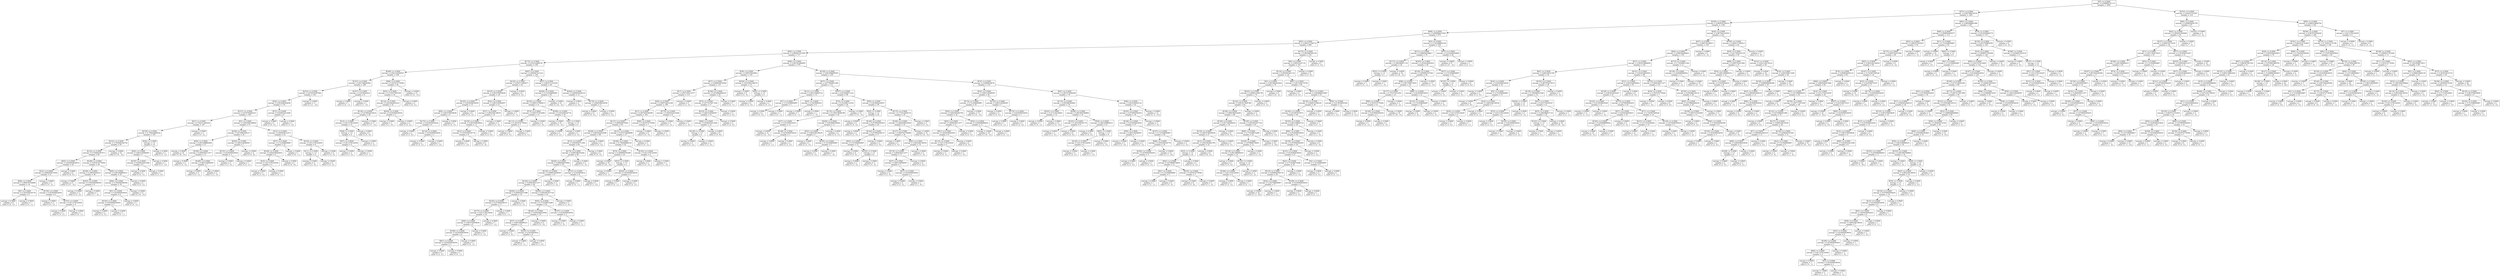 digraph Tree {
0 [label="X[3] <= 0.5000\nentropy = 0.999985751113\nsamples = 1800", shape="box"] ;
1 [label="X[73] <= 0.5000\nentropy = 0.995796476516\nsamples = 1481", shape="box"] ;
0 -> 1 ;
2 [label="X[185] <= 0.5000\nentropy = 0.984978794212\nsamples = 1194", shape="box"] ;
1 -> 2 ;
3 [label="X[88] <= 0.5000\nentropy = 0.968994231943\nsamples = 973", shape="box"] ;
2 -> 3 ;
4 [label="X[83] <= 0.5000\nentropy = 0.980377508716\nsamples = 869", shape="box"] ;
3 -> 4 ;
5 [label="X[82] <= 0.5000\nentropy = 0.966021551959\nsamples = 717", shape="box"] ;
4 -> 5 ;
6 [label="X[174] <= 0.5000\nentropy = 0.916310806767\nsamples = 338", shape="box"] ;
5 -> 6 ;
7 [label="X[208] <= 0.5000\nentropy = 0.863120568567\nsamples = 238", shape="box"] ;
6 -> 7 ;
8 [label="X[147] <= 0.5000\nentropy = 0.907348362891\nsamples = 189", shape="box"] ;
7 -> 8 ;
9 [label="X[210] <= 0.5000\nentropy = 0.879255387984\nsamples = 181", shape="box"] ;
8 -> 9 ;
10 [label="X[34] <= 0.5000\nentropy = 0.901804344658\nsamples = 170", shape="box"] ;
9 -> 10 ;
11 [label="X[127] <= 0.5000\nentropy = 0.879795064251\nsamples = 164", shape="box"] ;
10 -> 11 ;
12 [label="X[31] <= 0.5000\nentropy = 0.784311200204\nsamples = 107", shape="box"] ;
11 -> 12 ;
13 [label="X[159] <= 0.5000\nentropy = 0.758424666542\nsamples = 105", shape="box"] ;
12 -> 13 ;
14 [label="X[141] <= 0.5000\nentropy = 0.700369148758\nsamples = 95", shape="box"] ;
13 -> 14 ;
15 [label="X[132] <= 0.5000\nentropy = 0.744842397471\nsamples = 85", shape="box"] ;
14 -> 15 ;
16 [label="X[95] <= 0.5000\nentropy = 0.929363626014\nsamples = 29", shape="box"] ;
15 -> 16 ;
17 [label="X[32] <= 0.5000\nentropy = 0.998363672594\nsamples = 21", shape="box"] ;
16 -> 17 ;
18 [label="X[66] <= 0.5000\nentropy = 0.964078764808\nsamples = 18", shape="box"] ;
17 -> 18 ;
19 [label="X[5] <= 0.5000\nentropy = 0.503258334776\nsamples = 9", shape="box"] ;
18 -> 19 ;
20 [label="entropy = 0.0000\nsamples = 8\nvalue = [ 8.  0.]", shape="box"] ;
19 -> 20 ;
21 [label="entropy = 0.0000\nsamples = 1\nvalue = [ 0.  1.]", shape="box"] ;
19 -> 21 ;
22 [label="X[139] <= 0.5000\nentropy = 0.918295834054\nsamples = 9", shape="box"] ;
18 -> 22 ;
23 [label="entropy = 0.0000\nsamples = 5\nvalue = [ 0.  5.]", shape="box"] ;
22 -> 23 ;
24 [label="X[103] <= 0.5000\nentropy = 0.811278124459\nsamples = 4", shape="box"] ;
22 -> 24 ;
25 [label="entropy = 0.0000\nsamples = 3\nvalue = [ 3.  0.]", shape="box"] ;
24 -> 25 ;
26 [label="entropy = 0.0000\nsamples = 1\nvalue = [ 0.  1.]", shape="box"] ;
24 -> 26 ;
27 [label="entropy = 0.0000\nsamples = 3\nvalue = [ 0.  3.]", shape="box"] ;
17 -> 27 ;
28 [label="entropy = 0.0000\nsamples = 8\nvalue = [ 8.  0.]", shape="box"] ;
16 -> 28 ;
29 [label="X[188] <= 0.5000\nentropy = 0.591672778582\nsamples = 56", shape="box"] ;
15 -> 29 ;
30 [label="X[189] <= 0.5000\nentropy = 0.30954342915\nsamples = 36", shape="box"] ;
29 -> 30 ;
31 [label="entropy = 0.0000\nsamples = 27\nvalue = [ 27.   0.]", shape="box"] ;
30 -> 31 ;
32 [label="X[203] <= 0.5000\nentropy = 0.764204506509\nsamples = 9", shape="box"] ;
30 -> 32 ;
33 [label="entropy = 0.0000\nsamples = 2\nvalue = [ 0.  2.]", shape="box"] ;
32 -> 33 ;
34 [label="entropy = 0.0000\nsamples = 7\nvalue = [ 7.  0.]", shape="box"] ;
32 -> 34 ;
35 [label="X[60] <= 0.5000\nentropy = 0.881290899231\nsamples = 20", shape="box"] ;
29 -> 35 ;
36 [label="X[66] <= 0.5000\nentropy = 0.764204506509\nsamples = 18", shape="box"] ;
35 -> 36 ;
37 [label="X[5] <= 0.5000\nentropy = 0.918295834054\nsamples = 6", shape="box"] ;
36 -> 37 ;
38 [label="X[145] <= 0.5000\nentropy = 0.918295834054\nsamples = 3", shape="box"] ;
37 -> 38 ;
39 [label="entropy = 0.0000\nsamples = 2\nvalue = [ 2.  0.]", shape="box"] ;
38 -> 39 ;
40 [label="entropy = 0.0000\nsamples = 1\nvalue = [ 0.  1.]", shape="box"] ;
38 -> 40 ;
41 [label="entropy = 0.0000\nsamples = 3\nvalue = [ 0.  3.]", shape="box"] ;
37 -> 41 ;
42 [label="entropy = 0.0000\nsamples = 12\nvalue = [ 12.   0.]", shape="box"] ;
36 -> 42 ;
43 [label="entropy = 0.0000\nsamples = 2\nvalue = [ 0.  2.]", shape="box"] ;
35 -> 43 ;
44 [label="entropy = 0.0000\nsamples = 10\nvalue = [ 10.   0.]", shape="box"] ;
14 -> 44 ;
45 [label="X[36] <= 0.5000\nentropy = 1.0\nsamples = 10", shape="box"] ;
13 -> 45 ;
46 [label="X[46] <= 0.5000\nentropy = 0.863120568567\nsamples = 7", shape="box"] ;
45 -> 46 ;
47 [label="X[105] <= 0.5000\nentropy = 0.650022421648\nsamples = 6", shape="box"] ;
46 -> 47 ;
48 [label="entropy = 0.0000\nsamples = 5\nvalue = [ 0.  5.]", shape="box"] ;
47 -> 48 ;
49 [label="entropy = 0.0000\nsamples = 1\nvalue = [ 1.  0.]", shape="box"] ;
47 -> 49 ;
50 [label="entropy = 0.0000\nsamples = 1\nvalue = [ 1.  0.]", shape="box"] ;
46 -> 50 ;
51 [label="entropy = 0.0000\nsamples = 3\nvalue = [ 3.  0.]", shape="box"] ;
45 -> 51 ;
52 [label="entropy = 0.0000\nsamples = 2\nvalue = [ 0.  2.]", shape="box"] ;
12 -> 52 ;
53 [label="X[5] <= 0.5000\nentropy = 0.981940786864\nsamples = 57", shape="box"] ;
11 -> 53 ;
54 [label="X[180] <= 0.5000\nentropy = 0.873981048127\nsamples = 34", shape="box"] ;
53 -> 54 ;
55 [label="X[56] <= 0.5000\nentropy = 0.691289869406\nsamples = 27", shape="box"] ;
54 -> 55 ;
56 [label="entropy = 0.0000\nsamples = 16\nvalue = [ 16.   0.]", shape="box"] ;
55 -> 56 ;
57 [label="X[189] <= 0.5000\nentropy = 0.994030211477\nsamples = 11", shape="box"] ;
55 -> 57 ;
58 [label="entropy = 0.0000\nsamples = 4\nvalue = [ 4.  0.]", shape="box"] ;
57 -> 58 ;
59 [label="X[188] <= 0.5000\nentropy = 0.863120568567\nsamples = 7", shape="box"] ;
57 -> 59 ;
60 [label="entropy = 0.0000\nsamples = 5\nvalue = [ 0.  5.]", shape="box"] ;
59 -> 60 ;
61 [label="entropy = 0.0000\nsamples = 2\nvalue = [ 2.  0.]", shape="box"] ;
59 -> 61 ;
62 [label="X[204] <= 0.5000\nentropy = 0.863120568567\nsamples = 7", shape="box"] ;
54 -> 62 ;
63 [label="X[135] <= 0.5000\nentropy = 0.918295834054\nsamples = 3", shape="box"] ;
62 -> 63 ;
64 [label="entropy = 0.0000\nsamples = 2\nvalue = [ 2.  0.]", shape="box"] ;
63 -> 64 ;
65 [label="entropy = 0.0000\nsamples = 1\nvalue = [ 0.  1.]", shape="box"] ;
63 -> 65 ;
66 [label="entropy = 0.0000\nsamples = 4\nvalue = [ 0.  4.]", shape="box"] ;
62 -> 66 ;
67 [label="X[13] <= 0.5000\nentropy = 0.965636133371\nsamples = 23", shape="box"] ;
53 -> 67 ;
68 [label="X[57] <= 0.5000\nentropy = 0.721928094887\nsamples = 15", shape="box"] ;
67 -> 68 ;
69 [label="X[189] <= 0.5000\nentropy = 0.954434002925\nsamples = 8", shape="box"] ;
68 -> 69 ;
70 [label="X[35] <= 0.5000\nentropy = 0.811278124459\nsamples = 4", shape="box"] ;
69 -> 70 ;
71 [label="entropy = 0.0000\nsamples = 3\nvalue = [ 3.  0.]", shape="box"] ;
70 -> 71 ;
72 [label="entropy = 0.0000\nsamples = 1\nvalue = [ 0.  1.]", shape="box"] ;
70 -> 72 ;
73 [label="entropy = 0.0000\nsamples = 4\nvalue = [ 0.  4.]", shape="box"] ;
69 -> 73 ;
74 [label="entropy = 0.0000\nsamples = 7\nvalue = [ 0.  7.]", shape="box"] ;
68 -> 74 ;
75 [label="X[102] <= 0.5000\nentropy = 0.811278124459\nsamples = 8", shape="box"] ;
67 -> 75 ;
76 [label="X[11] <= 0.5000\nentropy = 1.0\nsamples = 4", shape="box"] ;
75 -> 76 ;
77 [label="entropy = 0.0000\nsamples = 2\nvalue = [ 2.  0.]", shape="box"] ;
76 -> 77 ;
78 [label="entropy = 0.0000\nsamples = 2\nvalue = [ 0.  2.]", shape="box"] ;
76 -> 78 ;
79 [label="entropy = 0.0000\nsamples = 4\nvalue = [ 4.  0.]", shape="box"] ;
75 -> 79 ;
80 [label="X[72] <= 0.5000\nentropy = 0.650022421648\nsamples = 6", shape="box"] ;
10 -> 80 ;
81 [label="entropy = 0.0000\nsamples = 5\nvalue = [ 0.  5.]", shape="box"] ;
80 -> 81 ;
82 [label="entropy = 0.0000\nsamples = 1\nvalue = [ 1.  0.]", shape="box"] ;
80 -> 82 ;
83 [label="entropy = 0.0000\nsamples = 11\nvalue = [ 11.   0.]", shape="box"] ;
9 -> 83 ;
84 [label="X[197] <= 0.5000\nentropy = 0.5435644432\nsamples = 8", shape="box"] ;
8 -> 84 ;
85 [label="entropy = 0.0000\nsamples = 7\nvalue = [ 0.  7.]", shape="box"] ;
84 -> 85 ;
86 [label="entropy = 0.0000\nsamples = 1\nvalue = [ 1.  0.]", shape="box"] ;
84 -> 86 ;
87 [label="X[68] <= 0.5000\nentropy = 0.591672778582\nsamples = 49", shape="box"] ;
7 -> 87 ;
88 [label="X[25] <= 0.5000\nentropy = 0.733537929109\nsamples = 34", shape="box"] ;
87 -> 88 ;
89 [label="X[114] <= 0.5000\nentropy = 0.625262405223\nsamples = 32", shape="box"] ;
88 -> 89 ;
90 [label="X[136] <= 0.5000\nentropy = 0.479832023616\nsamples = 29", shape="box"] ;
89 -> 90 ;
91 [label="X[15] <= 0.5000\nentropy = 0.811278124459\nsamples = 12", shape="box"] ;
90 -> 91 ;
92 [label="X[29] <= 0.5000\nentropy = 1.0\nsamples = 6", shape="box"] ;
91 -> 92 ;
93 [label="X[37] <= 0.5000\nentropy = 0.811278124459\nsamples = 4", shape="box"] ;
92 -> 93 ;
94 [label="entropy = 0.0000\nsamples = 3\nvalue = [ 3.  0.]", shape="box"] ;
93 -> 94 ;
95 [label="entropy = 0.0000\nsamples = 1\nvalue = [ 0.  1.]", shape="box"] ;
93 -> 95 ;
96 [label="entropy = 0.0000\nsamples = 2\nvalue = [ 0.  2.]", shape="box"] ;
92 -> 96 ;
97 [label="entropy = 0.0000\nsamples = 6\nvalue = [ 6.  0.]", shape="box"] ;
91 -> 97 ;
98 [label="entropy = 0.0000\nsamples = 17\nvalue = [ 17.   0.]", shape="box"] ;
90 -> 98 ;
99 [label="X[204] <= 0.5000\nentropy = 0.918295834054\nsamples = 3", shape="box"] ;
89 -> 99 ;
100 [label="entropy = 0.0000\nsamples = 1\nvalue = [ 1.  0.]", shape="box"] ;
99 -> 100 ;
101 [label="entropy = 0.0000\nsamples = 2\nvalue = [ 0.  2.]", shape="box"] ;
99 -> 101 ;
102 [label="entropy = 0.0000\nsamples = 2\nvalue = [ 0.  2.]", shape="box"] ;
88 -> 102 ;
103 [label="entropy = 0.0000\nsamples = 15\nvalue = [ 15.   0.]", shape="box"] ;
87 -> 103 ;
104 [label="X[65] <= 0.5000\nentropy = 0.989587521222\nsamples = 100", shape="box"] ;
6 -> 104 ;
105 [label="X[142] <= 0.5000\nentropy = 0.958711882977\nsamples = 42", shape="box"] ;
104 -> 105 ;
106 [label="X[103] <= 0.5000\nentropy = 0.991076059838\nsamples = 36", shape="box"] ;
105 -> 106 ;
107 [label="X[145] <= 0.5000\nentropy = 0.918295834054\nsamples = 15", shape="box"] ;
106 -> 107 ;
108 [label="X[95] <= 0.5000\nentropy = 0.991076059838\nsamples = 9", shape="box"] ;
107 -> 108 ;
109 [label="X[175] <= 0.5000\nentropy = 0.918295834054\nsamples = 6", shape="box"] ;
108 -> 109 ;
110 [label="entropy = 0.0000\nsamples = 3\nvalue = [ 3.  0.]", shape="box"] ;
109 -> 110 ;
111 [label="X[134] <= 0.5000\nentropy = 0.918295834054\nsamples = 3", shape="box"] ;
109 -> 111 ;
112 [label="entropy = 0.0000\nsamples = 2\nvalue = [ 0.  2.]", shape="box"] ;
111 -> 112 ;
113 [label="entropy = 0.0000\nsamples = 1\nvalue = [ 1.  0.]", shape="box"] ;
111 -> 113 ;
114 [label="entropy = 0.0000\nsamples = 3\nvalue = [ 0.  3.]", shape="box"] ;
108 -> 114 ;
115 [label="entropy = 0.0000\nsamples = 6\nvalue = [ 6.  0.]", shape="box"] ;
107 -> 115 ;
116 [label="X[32] <= 0.5000\nentropy = 0.863120568567\nsamples = 21", shape="box"] ;
106 -> 116 ;
117 [label="X[37] <= 0.5000\nentropy = 0.985228136034\nsamples = 14", shape="box"] ;
116 -> 117 ;
118 [label="X[159] <= 0.5000\nentropy = 0.845350936622\nsamples = 11", shape="box"] ;
117 -> 118 ;
119 [label="X[12] <= 0.5000\nentropy = 0.503258334776\nsamples = 9", shape="box"] ;
118 -> 119 ;
120 [label="entropy = 0.0000\nsamples = 1\nvalue = [ 1.  0.]", shape="box"] ;
119 -> 120 ;
121 [label="entropy = 0.0000\nsamples = 8\nvalue = [ 0.  8.]", shape="box"] ;
119 -> 121 ;
122 [label="entropy = 0.0000\nsamples = 2\nvalue = [ 2.  0.]", shape="box"] ;
118 -> 122 ;
123 [label="entropy = 0.0000\nsamples = 3\nvalue = [ 3.  0.]", shape="box"] ;
117 -> 123 ;
124 [label="entropy = 0.0000\nsamples = 7\nvalue = [ 0.  7.]", shape="box"] ;
116 -> 124 ;
125 [label="entropy = 0.0000\nsamples = 6\nvalue = [ 0.  6.]", shape="box"] ;
105 -> 125 ;
126 [label="X[27] <= 0.5000\nentropy = 0.893571101654\nsamples = 58", shape="box"] ;
104 -> 126 ;
127 [label="X[200] <= 0.5000\nentropy = 0.721928094887\nsamples = 45", shape="box"] ;
126 -> 127 ;
128 [label="X[162] <= 0.5000\nentropy = 0.869137580613\nsamples = 31", shape="box"] ;
127 -> 128 ;
129 [label="X[74] <= 0.5000\nentropy = 0.995727452085\nsamples = 13", shape="box"] ;
128 -> 129 ;
130 [label="X[113] <= 0.5000\nentropy = 0.591672778582\nsamples = 7", shape="box"] ;
129 -> 130 ;
131 [label="entropy = 0.0000\nsamples = 6\nvalue = [ 6.  0.]", shape="box"] ;
130 -> 131 ;
132 [label="entropy = 0.0000\nsamples = 1\nvalue = [ 0.  1.]", shape="box"] ;
130 -> 132 ;
133 [label="entropy = 0.0000\nsamples = 6\nvalue = [ 0.  6.]", shape="box"] ;
129 -> 133 ;
134 [label="X[208] <= 0.5000\nentropy = 0.503258334776\nsamples = 18", shape="box"] ;
128 -> 134 ;
135 [label="entropy = 0.0000\nsamples = 14\nvalue = [ 14.   0.]", shape="box"] ;
134 -> 135 ;
136 [label="X[2] <= 0.5000\nentropy = 1.0\nsamples = 4", shape="box"] ;
134 -> 136 ;
137 [label="entropy = 0.0000\nsamples = 2\nvalue = [ 0.  2.]", shape="box"] ;
136 -> 137 ;
138 [label="entropy = 0.0000\nsamples = 2\nvalue = [ 2.  0.]", shape="box"] ;
136 -> 138 ;
139 [label="entropy = 0.0000\nsamples = 14\nvalue = [ 14.   0.]", shape="box"] ;
127 -> 139 ;
140 [label="X[204] <= 0.5000\nentropy = 0.890491640219\nsamples = 13", shape="box"] ;
126 -> 140 ;
141 [label="entropy = 0.0000\nsamples = 2\nvalue = [ 2.  0.]", shape="box"] ;
140 -> 141 ;
142 [label="X[178] <= 0.5000\nentropy = 0.684038435639\nsamples = 11", shape="box"] ;
140 -> 142 ;
143 [label="entropy = 0.0000\nsamples = 9\nvalue = [ 0.  9.]", shape="box"] ;
142 -> 143 ;
144 [label="entropy = 0.0000\nsamples = 2\nvalue = [ 2.  0.]", shape="box"] ;
142 -> 144 ;
145 [label="X[48] <= 0.5000\nentropy = 0.991541680805\nsamples = 379", shape="box"] ;
5 -> 145 ;
146 [label="X[29] <= 0.5000\nentropy = 0.99537843882\nsamples = 150", shape="box"] ;
145 -> 146 ;
147 [label="X[37] <= 0.5000\nentropy = 0.999654076049\nsamples = 137", shape="box"] ;
146 -> 147 ;
148 [label="X[17] <= 0.5000\nentropy = 0.997230114377\nsamples = 113", shape="box"] ;
147 -> 148 ;
149 [label="X[46] <= 0.5000\nentropy = 0.999752610166\nsamples = 108", shape="box"] ;
148 -> 149 ;
150 [label="X[11] <= 0.5000\nentropy = 0.997502546369\nsamples = 102", shape="box"] ;
149 -> 150 ;
151 [label="X[127] <= 0.5000\nentropy = 0.999920070821\nsamples = 95", shape="box"] ;
150 -> 151 ;
152 [label="X[208] <= 0.5000\nentropy = 0.984343203098\nsamples = 68", shape="box"] ;
151 -> 152 ;
153 [label="X[13] <= 0.5000\nentropy = 0.993650711691\nsamples = 64", shape="box"] ;
152 -> 153 ;
154 [label="X[174] <= 0.5000\nentropy = 0.999198354264\nsamples = 60", shape="box"] ;
153 -> 154 ;
155 [label="X[204] <= 0.5000\nentropy = 0.988283610992\nsamples = 55", shape="box"] ;
154 -> 155 ;
156 [label="X[145] <= 0.5000\nentropy = 0.999673426005\nsamples = 47", shape="box"] ;
155 -> 156 ;
157 [label="X[128] <= 0.5000\nentropy = 0.994030211477\nsamples = 44", shape="box"] ;
156 -> 157 ;
158 [label="X[200] <= 0.5000\nentropy = 0.949452015388\nsamples = 19", shape="box"] ;
157 -> 158 ;
159 [label="X[162] <= 0.5000\nentropy = 0.873981048127\nsamples = 17", shape="box"] ;
158 -> 159 ;
160 [label="X[173] <= 0.5000\nentropy = 0.811278124459\nsamples = 16", shape="box"] ;
159 -> 160 ;
161 [label="X[66] <= 0.5000\nentropy = 0.991076059838\nsamples = 9", shape="box"] ;
160 -> 161 ;
162 [label="X[198] <= 0.5000\nentropy = 0.918295834054\nsamples = 6", shape="box"] ;
161 -> 162 ;
163 [label="X[81] <= 0.5000\nentropy = 0.918295834054\nsamples = 3", shape="box"] ;
162 -> 163 ;
164 [label="entropy = 0.0000\nsamples = 2\nvalue = [ 2.  0.]", shape="box"] ;
163 -> 164 ;
165 [label="entropy = 0.0000\nsamples = 1\nvalue = [ 0.  1.]", shape="box"] ;
163 -> 165 ;
166 [label="entropy = 0.0000\nsamples = 3\nvalue = [ 0.  3.]", shape="box"] ;
162 -> 166 ;
167 [label="entropy = 0.0000\nsamples = 3\nvalue = [ 3.  0.]", shape="box"] ;
161 -> 167 ;
168 [label="entropy = 0.0000\nsamples = 7\nvalue = [ 7.  0.]", shape="box"] ;
160 -> 168 ;
169 [label="entropy = 0.0000\nsamples = 1\nvalue = [ 0.  1.]", shape="box"] ;
159 -> 169 ;
170 [label="entropy = 0.0000\nsamples = 2\nvalue = [ 0.  2.]", shape="box"] ;
158 -> 170 ;
171 [label="X[200] <= 0.5000\nentropy = 0.904381457724\nsamples = 25", shape="box"] ;
157 -> 171 ;
172 [label="X[50] <= 0.5000\nentropy = 0.773226674288\nsamples = 22", shape="box"] ;
171 -> 172 ;
173 [label="X[104] <= 0.5000\nentropy = 0.629249223856\nsamples = 19", shape="box"] ;
172 -> 173 ;
174 [label="X[57] <= 0.5000\nentropy = 0.881290899231\nsamples = 10", shape="box"] ;
173 -> 174 ;
175 [label="entropy = 0.0000\nsamples = 2\nvalue = [ 2.  0.]", shape="box"] ;
174 -> 175 ;
176 [label="X[193] <= 0.5000\nentropy = 0.5435644432\nsamples = 8", shape="box"] ;
174 -> 176 ;
177 [label="entropy = 0.0000\nsamples = 7\nvalue = [ 0.  7.]", shape="box"] ;
176 -> 177 ;
178 [label="entropy = 0.0000\nsamples = 1\nvalue = [ 1.  0.]", shape="box"] ;
176 -> 178 ;
179 [label="entropy = 0.0000\nsamples = 9\nvalue = [ 0.  9.]", shape="box"] ;
173 -> 179 ;
180 [label="X[107] <= 0.5000\nentropy = 0.918295834054\nsamples = 3", shape="box"] ;
172 -> 180 ;
181 [label="entropy = 0.0000\nsamples = 2\nvalue = [ 2.  0.]", shape="box"] ;
180 -> 181 ;
182 [label="entropy = 0.0000\nsamples = 1\nvalue = [ 0.  1.]", shape="box"] ;
180 -> 182 ;
183 [label="entropy = 0.0000\nsamples = 3\nvalue = [ 3.  0.]", shape="box"] ;
171 -> 183 ;
184 [label="entropy = 0.0000\nsamples = 3\nvalue = [ 3.  0.]", shape="box"] ;
156 -> 184 ;
185 [label="X[115] <= 0.5000\nentropy = 0.5435644432\nsamples = 8", shape="box"] ;
155 -> 185 ;
186 [label="entropy = 0.0000\nsamples = 7\nvalue = [ 0.  7.]", shape="box"] ;
185 -> 186 ;
187 [label="entropy = 0.0000\nsamples = 1\nvalue = [ 1.  0.]", shape="box"] ;
185 -> 187 ;
188 [label="entropy = 0.0000\nsamples = 5\nvalue = [ 5.  0.]", shape="box"] ;
154 -> 188 ;
189 [label="entropy = 0.0000\nsamples = 4\nvalue = [ 0.  4.]", shape="box"] ;
153 -> 189 ;
190 [label="entropy = 0.0000\nsamples = 4\nvalue = [ 0.  4.]", shape="box"] ;
152 -> 190 ;
191 [label="X[141] <= 0.5000\nentropy = 0.876716288999\nsamples = 27", shape="box"] ;
151 -> 191 ;
192 [label="X[188] <= 0.5000\nentropy = 0.738284866143\nsamples = 24", shape="box"] ;
191 -> 192 ;
193 [label="X[74] <= 0.5000\nentropy = 0.468995593589\nsamples = 20", shape="box"] ;
192 -> 193 ;
194 [label="entropy = 0.0000\nsamples = 16\nvalue = [ 16.   0.]", shape="box"] ;
193 -> 194 ;
195 [label="X[53] <= 0.5000\nentropy = 1.0\nsamples = 4", shape="box"] ;
193 -> 195 ;
196 [label="entropy = 0.0000\nsamples = 1\nvalue = [ 0.  1.]", shape="box"] ;
195 -> 196 ;
197 [label="X[203] <= 0.5000\nentropy = 0.918295834054\nsamples = 3", shape="box"] ;
195 -> 197 ;
198 [label="entropy = 0.0000\nsamples = 1\nvalue = [ 0.  1.]", shape="box"] ;
197 -> 198 ;
199 [label="entropy = 0.0000\nsamples = 2\nvalue = [ 2.  0.]", shape="box"] ;
197 -> 199 ;
200 [label="X[145] <= 0.5000\nentropy = 0.811278124459\nsamples = 4", shape="box"] ;
192 -> 200 ;
201 [label="entropy = 0.0000\nsamples = 3\nvalue = [ 0.  3.]", shape="box"] ;
200 -> 201 ;
202 [label="entropy = 0.0000\nsamples = 1\nvalue = [ 1.  0.]", shape="box"] ;
200 -> 202 ;
203 [label="entropy = 0.0000\nsamples = 3\nvalue = [ 0.  3.]", shape="box"] ;
191 -> 203 ;
204 [label="X[80] <= 0.5000\nentropy = 0.591672778582\nsamples = 7", shape="box"] ;
150 -> 204 ;
205 [label="entropy = 0.0000\nsamples = 6\nvalue = [ 6.  0.]", shape="box"] ;
204 -> 205 ;
206 [label="entropy = 0.0000\nsamples = 1\nvalue = [ 0.  1.]", shape="box"] ;
204 -> 206 ;
207 [label="X[170] <= 0.5000\nentropy = 0.650022421648\nsamples = 6", shape="box"] ;
149 -> 207 ;
208 [label="entropy = 0.0000\nsamples = 5\nvalue = [ 0.  5.]", shape="box"] ;
207 -> 208 ;
209 [label="entropy = 0.0000\nsamples = 1\nvalue = [ 1.  0.]", shape="box"] ;
207 -> 209 ;
210 [label="entropy = 0.0000\nsamples = 5\nvalue = [ 5.  0.]", shape="box"] ;
148 -> 210 ;
211 [label="X[188] <= 0.5000\nentropy = 0.870864469235\nsamples = 24", shape="box"] ;
147 -> 211 ;
212 [label="X[72] <= 0.5000\nentropy = 0.977417817528\nsamples = 17", shape="box"] ;
211 -> 212 ;
213 [label="X[210] <= 0.5000\nentropy = 0.863120568567\nsamples = 14", shape="box"] ;
212 -> 213 ;
214 [label="X[66] <= 0.5000\nentropy = 0.650022421648\nsamples = 12", shape="box"] ;
213 -> 214 ;
215 [label="X[128] <= 0.5000\nentropy = 1.0\nsamples = 4", shape="box"] ;
214 -> 215 ;
216 [label="entropy = 0.0000\nsamples = 2\nvalue = [ 0.  2.]", shape="box"] ;
215 -> 216 ;
217 [label="entropy = 0.0000\nsamples = 2\nvalue = [ 2.  0.]", shape="box"] ;
215 -> 217 ;
218 [label="entropy = 0.0000\nsamples = 8\nvalue = [ 0.  8.]", shape="box"] ;
214 -> 218 ;
219 [label="entropy = 0.0000\nsamples = 2\nvalue = [ 2.  0.]", shape="box"] ;
213 -> 219 ;
220 [label="entropy = 0.0000\nsamples = 3\nvalue = [ 3.  0.]", shape="box"] ;
212 -> 220 ;
221 [label="entropy = 0.0000\nsamples = 7\nvalue = [ 0.  7.]", shape="box"] ;
211 -> 221 ;
222 [label="X[204] <= 0.5000\nentropy = 0.619382194679\nsamples = 13", shape="box"] ;
146 -> 222 ;
223 [label="entropy = 0.0000\nsamples = 9\nvalue = [ 0.  9.]", shape="box"] ;
222 -> 223 ;
224 [label="X[22] <= 0.5000\nentropy = 1.0\nsamples = 4", shape="box"] ;
222 -> 224 ;
225 [label="entropy = 0.0000\nsamples = 2\nvalue = [ 2.  0.]", shape="box"] ;
224 -> 225 ;
226 [label="entropy = 0.0000\nsamples = 2\nvalue = [ 0.  2.]", shape="box"] ;
224 -> 226 ;
227 [label="X[139] <= 0.5000\nentropy = 0.961008490593\nsamples = 229", shape="box"] ;
145 -> 227 ;
228 [label="X[57] <= 0.5000\nentropy = 0.877962001394\nsamples = 111", shape="box"] ;
227 -> 228 ;
229 [label="X[121] <= 0.5000\nentropy = 0.961236604723\nsamples = 13", shape="box"] ;
228 -> 229 ;
230 [label="X[7] <= 0.5000\nentropy = 0.721928094887\nsamples = 5", shape="box"] ;
229 -> 230 ;
231 [label="entropy = 0.0000\nsamples = 4\nvalue = [ 4.  0.]", shape="box"] ;
230 -> 231 ;
232 [label="entropy = 0.0000\nsamples = 1\nvalue = [ 0.  1.]", shape="box"] ;
230 -> 232 ;
233 [label="X[43] <= 0.5000\nentropy = 0.5435644432\nsamples = 8", shape="box"] ;
229 -> 233 ;
234 [label="entropy = 0.0000\nsamples = 7\nvalue = [ 0.  7.]", shape="box"] ;
233 -> 234 ;
235 [label="entropy = 0.0000\nsamples = 1\nvalue = [ 1.  0.]", shape="box"] ;
233 -> 235 ;
236 [label="X[107] <= 0.5000\nentropy = 0.819264971231\nsamples = 98", shape="box"] ;
228 -> 236 ;
237 [label="X[74] <= 0.5000\nentropy = 0.552495114325\nsamples = 39", shape="box"] ;
236 -> 237 ;
238 [label="X[170] <= 0.5000\nentropy = 0.706274089188\nsamples = 26", shape="box"] ;
237 -> 238 ;
239 [label="X[27] <= 0.5000\nentropy = 0.353359335021\nsamples = 15", shape="box"] ;
238 -> 239 ;
240 [label="entropy = 0.0000\nsamples = 12\nvalue = [ 12.   0.]", shape="box"] ;
239 -> 240 ;
241 [label="X[148] <= 0.5000\nentropy = 0.918295834054\nsamples = 3", shape="box"] ;
239 -> 241 ;
242 [label="entropy = 0.0000\nsamples = 1\nvalue = [ 0.  1.]", shape="box"] ;
241 -> 242 ;
243 [label="entropy = 0.0000\nsamples = 2\nvalue = [ 2.  0.]", shape="box"] ;
241 -> 243 ;
244 [label="X[200] <= 0.5000\nentropy = 0.945660304601\nsamples = 11", shape="box"] ;
238 -> 244 ;
245 [label="X[55] <= 0.5000\nentropy = 0.985228136034\nsamples = 7", shape="box"] ;
244 -> 245 ;
246 [label="entropy = 0.0000\nsamples = 2\nvalue = [ 2.  0.]", shape="box"] ;
245 -> 246 ;
247 [label="X[195] <= 0.5000\nentropy = 0.721928094887\nsamples = 5", shape="box"] ;
245 -> 247 ;
248 [label="entropy = 0.0000\nsamples = 4\nvalue = [ 0.  4.]", shape="box"] ;
247 -> 248 ;
249 [label="entropy = 0.0000\nsamples = 1\nvalue = [ 1.  0.]", shape="box"] ;
247 -> 249 ;
250 [label="entropy = 0.0000\nsamples = 4\nvalue = [ 4.  0.]", shape="box"] ;
244 -> 250 ;
251 [label="entropy = 0.0000\nsamples = 13\nvalue = [ 13.   0.]", shape="box"] ;
237 -> 251 ;
252 [label="X[56] <= 0.5000\nentropy = 0.923842228457\nsamples = 59", shape="box"] ;
236 -> 252 ;
253 [label="X[55] <= 0.5000\nentropy = 1.0\nsamples = 24", shape="box"] ;
252 -> 253 ;
254 [label="entropy = 0.0000\nsamples = 4\nvalue = [ 4.  0.]", shape="box"] ;
253 -> 254 ;
255 [label="X[148] <= 0.5000\nentropy = 0.970950594455\nsamples = 20", shape="box"] ;
253 -> 255 ;
256 [label="entropy = 0.0000\nsamples = 3\nvalue = [ 3.  0.]", shape="box"] ;
255 -> 256 ;
257 [label="X[144] <= 0.5000\nentropy = 0.873981048127\nsamples = 17", shape="box"] ;
255 -> 257 ;
258 [label="X[65] <= 0.5000\nentropy = 0.721928094887\nsamples = 15", shape="box"] ;
257 -> 258 ;
259 [label="entropy = 0.0000\nsamples = 9\nvalue = [ 0.  9.]", shape="box"] ;
258 -> 259 ;
260 [label="X[145] <= 0.5000\nentropy = 1.0\nsamples = 6", shape="box"] ;
258 -> 260 ;
261 [label="entropy = 0.0000\nsamples = 3\nvalue = [ 3.  0.]", shape="box"] ;
260 -> 261 ;
262 [label="entropy = 0.0000\nsamples = 3\nvalue = [ 0.  3.]", shape="box"] ;
260 -> 262 ;
263 [label="entropy = 0.0000\nsamples = 2\nvalue = [ 2.  0.]", shape="box"] ;
257 -> 263 ;
264 [label="X[175] <= 0.5000\nentropy = 0.775512658133\nsamples = 35", shape="box"] ;
252 -> 264 ;
265 [label="X[180] <= 0.5000\nentropy = 0.684038435639\nsamples = 33", shape="box"] ;
264 -> 265 ;
266 [label="X[127] <= 0.5000\nentropy = 0.899743758698\nsamples = 19", shape="box"] ;
265 -> 266 ;
267 [label="entropy = 0.0000\nsamples = 5\nvalue = [ 5.  0.]", shape="box"] ;
266 -> 267 ;
268 [label="X[46] <= 0.5000\nentropy = 0.985228136034\nsamples = 14", shape="box"] ;
266 -> 268 ;
269 [label="X[178] <= 0.5000\nentropy = 0.994030211477\nsamples = 11", shape="box"] ;
268 -> 269 ;
270 [label="X[37] <= 0.5000\nentropy = 0.863120568567\nsamples = 7", shape="box"] ;
269 -> 270 ;
271 [label="entropy = 0.0000\nsamples = 4\nvalue = [ 4.  0.]", shape="box"] ;
270 -> 271 ;
272 [label="X[27] <= 0.5000\nentropy = 0.918295834054\nsamples = 3", shape="box"] ;
270 -> 272 ;
273 [label="entropy = 0.0000\nsamples = 2\nvalue = [ 0.  2.]", shape="box"] ;
272 -> 273 ;
274 [label="entropy = 0.0000\nsamples = 1\nvalue = [ 1.  0.]", shape="box"] ;
272 -> 274 ;
275 [label="entropy = 0.0000\nsamples = 4\nvalue = [ 0.  4.]", shape="box"] ;
269 -> 275 ;
276 [label="entropy = 0.0000\nsamples = 3\nvalue = [ 3.  0.]", shape="box"] ;
268 -> 276 ;
277 [label="entropy = 0.0000\nsamples = 14\nvalue = [ 14.   0.]", shape="box"] ;
265 -> 277 ;
278 [label="entropy = 0.0000\nsamples = 2\nvalue = [ 0.  2.]", shape="box"] ;
264 -> 278 ;
279 [label="X[74] <= 0.5000\nentropy = 0.9966818678\nsamples = 118", shape="box"] ;
227 -> 279 ;
280 [label="X[32] <= 0.5000\nentropy = 0.863120568567\nsamples = 42", shape="box"] ;
279 -> 280 ;
281 [label="X[174] <= 0.5000\nentropy = 0.721928094887\nsamples = 35", shape="box"] ;
280 -> 281 ;
282 [label="X[50] <= 0.5000\nentropy = 0.902393282795\nsamples = 22", shape="box"] ;
281 -> 282 ;
283 [label="X[65] <= 0.5000\nentropy = 0.994030211477\nsamples = 11", shape="box"] ;
282 -> 283 ;
284 [label="X[81] <= 0.5000\nentropy = 0.954434002925\nsamples = 8", shape="box"] ;
283 -> 284 ;
285 [label="X[110] <= 0.5000\nentropy = 0.811278124459\nsamples = 4", shape="box"] ;
284 -> 285 ;
286 [label="entropy = 0.0000\nsamples = 3\nvalue = [ 0.  3.]", shape="box"] ;
285 -> 286 ;
287 [label="entropy = 0.0000\nsamples = 1\nvalue = [ 1.  0.]", shape="box"] ;
285 -> 287 ;
288 [label="entropy = 0.0000\nsamples = 4\nvalue = [ 4.  0.]", shape="box"] ;
284 -> 288 ;
289 [label="entropy = 0.0000\nsamples = 3\nvalue = [ 0.  3.]", shape="box"] ;
283 -> 289 ;
290 [label="X[52] <= 0.5000\nentropy = 0.439496986922\nsamples = 11", shape="box"] ;
282 -> 290 ;
291 [label="entropy = 0.0000\nsamples = 10\nvalue = [ 10.   0.]", shape="box"] ;
290 -> 291 ;
292 [label="entropy = 0.0000\nsamples = 1\nvalue = [ 0.  1.]", shape="box"] ;
290 -> 292 ;
293 [label="entropy = 0.0000\nsamples = 13\nvalue = [ 13.   0.]", shape="box"] ;
281 -> 293 ;
294 [label="X[114] <= 0.5000\nentropy = 0.863120568567\nsamples = 7", shape="box"] ;
280 -> 294 ;
295 [label="entropy = 0.0000\nsamples = 4\nvalue = [ 0.  4.]", shape="box"] ;
294 -> 295 ;
296 [label="X[170] <= 0.5000\nentropy = 0.918295834054\nsamples = 3", shape="box"] ;
294 -> 296 ;
297 [label="entropy = 0.0000\nsamples = 1\nvalue = [ 0.  1.]", shape="box"] ;
296 -> 297 ;
298 [label="entropy = 0.0000\nsamples = 2\nvalue = [ 2.  0.]", shape="box"] ;
296 -> 298 ;
299 [label="X[81] <= 0.5000\nentropy = 0.987475008299\nsamples = 76", shape="box"] ;
279 -> 299 ;
300 [label="X[174] <= 0.5000\nentropy = 0.945660304601\nsamples = 33", shape="box"] ;
299 -> 300 ;
301 [label="X[203] <= 0.5000\nentropy = 0.371232326641\nsamples = 14", shape="box"] ;
300 -> 301 ;
302 [label="entropy = 0.0000\nsamples = 1\nvalue = [ 0.  1.]", shape="box"] ;
301 -> 302 ;
303 [label="entropy = 0.0000\nsamples = 13\nvalue = [ 13.   0.]", shape="box"] ;
301 -> 303 ;
304 [label="X[208] <= 0.5000\nentropy = 0.981940786864\nsamples = 19", shape="box"] ;
300 -> 304 ;
305 [label="X[103] <= 0.5000\nentropy = 0.503258334776\nsamples = 9", shape="box"] ;
304 -> 305 ;
306 [label="entropy = 0.0000\nsamples = 1\nvalue = [ 1.  0.]", shape="box"] ;
305 -> 306 ;
307 [label="entropy = 0.0000\nsamples = 8\nvalue = [ 0.  8.]", shape="box"] ;
305 -> 307 ;
308 [label="X[56] <= 0.5000\nentropy = 0.881290899231\nsamples = 10", shape="box"] ;
304 -> 308 ;
309 [label="entropy = 0.0000\nsamples = 4\nvalue = [ 4.  0.]", shape="box"] ;
308 -> 309 ;
310 [label="X[92] <= 0.5000\nentropy = 1.0\nsamples = 6", shape="box"] ;
308 -> 310 ;
311 [label="X[126] <= 0.5000\nentropy = 0.811278124459\nsamples = 4", shape="box"] ;
310 -> 311 ;
312 [label="entropy = 0.0000\nsamples = 3\nvalue = [ 0.  3.]", shape="box"] ;
311 -> 312 ;
313 [label="entropy = 0.0000\nsamples = 1\nvalue = [ 1.  0.]", shape="box"] ;
311 -> 313 ;
314 [label="entropy = 0.0000\nsamples = 2\nvalue = [ 2.  0.]", shape="box"] ;
310 -> 314 ;
315 [label="X[46] <= 0.5000\nentropy = 0.854180205152\nsamples = 43", shape="box"] ;
299 -> 315 ;
316 [label="X[165] <= 0.5000\nentropy = 0.970950594455\nsamples = 30", shape="box"] ;
315 -> 316 ;
317 [label="X[148] <= 0.5000\nentropy = 0.918295834054\nsamples = 27", shape="box"] ;
316 -> 317 ;
318 [label="X[59] <= 0.5000\nentropy = 0.863120568567\nsamples = 7", shape="box"] ;
317 -> 318 ;
319 [label="entropy = 0.0000\nsamples = 5\nvalue = [ 5.  0.]", shape="box"] ;
318 -> 319 ;
320 [label="entropy = 0.0000\nsamples = 2\nvalue = [ 0.  2.]", shape="box"] ;
318 -> 320 ;
321 [label="X[197] <= 0.5000\nentropy = 0.721928094887\nsamples = 20", shape="box"] ;
317 -> 321 ;
322 [label="X[66] <= 0.5000\nentropy = 0.503258334776\nsamples = 18", shape="box"] ;
321 -> 322 ;
323 [label="X[180] <= 0.5000\nentropy = 0.970950594455\nsamples = 5", shape="box"] ;
322 -> 323 ;
324 [label="entropy = 0.0000\nsamples = 2\nvalue = [ 2.  0.]", shape="box"] ;
323 -> 324 ;
325 [label="entropy = 0.0000\nsamples = 3\nvalue = [ 0.  3.]", shape="box"] ;
323 -> 325 ;
326 [label="entropy = 0.0000\nsamples = 13\nvalue = [  0.  13.]", shape="box"] ;
322 -> 326 ;
327 [label="entropy = 0.0000\nsamples = 2\nvalue = [ 2.  0.]", shape="box"] ;
321 -> 327 ;
328 [label="entropy = 0.0000\nsamples = 3\nvalue = [ 3.  0.]", shape="box"] ;
316 -> 328 ;
329 [label="entropy = 0.0000\nsamples = 13\nvalue = [  0.  13.]", shape="box"] ;
315 -> 329 ;
330 [label="X[176] <= 0.5000\nentropy = 0.995499384728\nsamples = 152", shape="box"] ;
4 -> 330 ;
331 [label="X[9] <= 0.5000\nentropy = 0.99033103718\nsamples = 147", shape="box"] ;
330 -> 331 ;
332 [label="X[134] <= 0.5000\nentropy = 0.995605261132\nsamples = 141", shape="box"] ;
331 -> 332 ;
333 [label="X[2] <= 0.5000\nentropy = 0.991992403454\nsamples = 76", shape="box"] ;
332 -> 333 ;
334 [label="X[205] <= 0.5000\nentropy = 0.999411064739\nsamples = 70", shape="box"] ;
333 -> 334 ;
335 [label="X[142] <= 0.5000\nentropy = 0.991617829788\nsamples = 65", shape="box"] ;
334 -> 335 ;
336 [label="X[189] <= 0.5000\nentropy = 0.999198354264\nsamples = 60", shape="box"] ;
335 -> 336 ;
337 [label="X[109] <= 0.5000\nentropy = 0.927526588432\nsamples = 35", shape="box"] ;
336 -> 337 ;
338 [label="X[154] <= 0.5000\nentropy = 0.991076059838\nsamples = 27", shape="box"] ;
337 -> 338 ;
339 [label="X[13] <= 0.5000\nentropy = 0.902393282795\nsamples = 22", shape="box"] ;
338 -> 339 ;
340 [label="X[23] <= 0.5000\nentropy = 1.0\nsamples = 14", shape="box"] ;
339 -> 340 ;
341 [label="X[82] <= 0.5000\nentropy = 0.979868756651\nsamples = 12", shape="box"] ;
340 -> 341 ;
342 [label="X[91] <= 0.5000\nentropy = 0.721928094887\nsamples = 5", shape="box"] ;
341 -> 342 ;
343 [label="entropy = 0.0000\nsamples = 1\nvalue = [ 0.  1.]", shape="box"] ;
342 -> 343 ;
344 [label="entropy = 0.0000\nsamples = 4\nvalue = [ 4.  0.]", shape="box"] ;
342 -> 344 ;
345 [label="X[102] <= 0.5000\nentropy = 0.591672778582\nsamples = 7", shape="box"] ;
341 -> 345 ;
346 [label="entropy = 0.0000\nsamples = 6\nvalue = [ 0.  6.]", shape="box"] ;
345 -> 346 ;
347 [label="entropy = 0.0000\nsamples = 1\nvalue = [ 1.  0.]", shape="box"] ;
345 -> 347 ;
348 [label="entropy = 0.0000\nsamples = 2\nvalue = [ 2.  0.]", shape="box"] ;
340 -> 348 ;
349 [label="entropy = 0.0000\nsamples = 8\nvalue = [ 8.  0.]", shape="box"] ;
339 -> 349 ;
350 [label="entropy = 0.0000\nsamples = 5\nvalue = [ 0.  5.]", shape="box"] ;
338 -> 350 ;
351 [label="entropy = 0.0000\nsamples = 8\nvalue = [ 8.  0.]", shape="box"] ;
337 -> 351 ;
352 [label="X[129] <= 0.5000\nentropy = 0.904381457724\nsamples = 25", shape="box"] ;
336 -> 352 ;
353 [label="X[99] <= 0.5000\nentropy = 0.773226674288\nsamples = 22", shape="box"] ;
352 -> 353 ;
354 [label="X[159] <= 0.5000\nentropy = 0.979868756651\nsamples = 12", shape="box"] ;
353 -> 354 ;
355 [label="X[136] <= 0.5000\nentropy = 0.881290899231\nsamples = 10", shape="box"] ;
354 -> 355 ;
356 [label="entropy = 0.0000\nsamples = 4\nvalue = [ 0.  4.]", shape="box"] ;
355 -> 356 ;
357 [label="X[145] <= 0.5000\nentropy = 1.0\nsamples = 6", shape="box"] ;
355 -> 357 ;
358 [label="X[188] <= 0.5000\nentropy = 0.811278124459\nsamples = 4", shape="box"] ;
357 -> 358 ;
359 [label="entropy = 0.0000\nsamples = 3\nvalue = [ 3.  0.]", shape="box"] ;
358 -> 359 ;
360 [label="entropy = 0.0000\nsamples = 1\nvalue = [ 0.  1.]", shape="box"] ;
358 -> 360 ;
361 [label="entropy = 0.0000\nsamples = 2\nvalue = [ 0.  2.]", shape="box"] ;
357 -> 361 ;
362 [label="entropy = 0.0000\nsamples = 2\nvalue = [ 2.  0.]", shape="box"] ;
354 -> 362 ;
363 [label="entropy = 0.0000\nsamples = 10\nvalue = [  0.  10.]", shape="box"] ;
353 -> 363 ;
364 [label="entropy = 0.0000\nsamples = 3\nvalue = [ 3.  0.]", shape="box"] ;
352 -> 364 ;
365 [label="entropy = 0.0000\nsamples = 5\nvalue = [ 5.  0.]", shape="box"] ;
335 -> 365 ;
366 [label="entropy = 0.0000\nsamples = 5\nvalue = [ 0.  5.]", shape="box"] ;
334 -> 366 ;
367 [label="entropy = 0.0000\nsamples = 6\nvalue = [ 6.  0.]", shape="box"] ;
333 -> 367 ;
368 [label="X[91] <= 0.5000\nentropy = 0.937456170782\nsamples = 65", shape="box"] ;
332 -> 368 ;
369 [label="entropy = 0.0000\nsamples = 4\nvalue = [ 4.  0.]", shape="box"] ;
368 -> 369 ;
370 [label="X[31] <= 0.5000\nentropy = 0.894869230807\nsamples = 61", shape="box"] ;
368 -> 370 ;
371 [label="X[140] <= 0.5000\nentropy = 0.948613198239\nsamples = 49", shape="box"] ;
370 -> 371 ;
372 [label="X[149] <= 0.5000\nentropy = 0.91087837875\nsamples = 46", shape="box"] ;
371 -> 372 ;
373 [label="X[165] <= 0.5000\nentropy = 0.961236604723\nsamples = 39", shape="box"] ;
372 -> 373 ;
374 [label="X[69] <= 0.5000\nentropy = 0.918295834054\nsamples = 36", shape="box"] ;
373 -> 374 ;
375 [label="X[158] <= 0.5000\nentropy = 0.970950594455\nsamples = 30", shape="box"] ;
374 -> 375 ;
376 [label="X[101] <= 0.5000\nentropy = 0.918295834054\nsamples = 27", shape="box"] ;
375 -> 376 ;
377 [label="X[43] <= 0.5000\nentropy = 0.773226674288\nsamples = 22", shape="box"] ;
376 -> 377 ;
378 [label="X[210] <= 0.5000\nentropy = 0.609840304716\nsamples = 20", shape="box"] ;
377 -> 378 ;
379 [label="X[34] <= 0.5000\nentropy = 0.322756958897\nsamples = 17", shape="box"] ;
378 -> 379 ;
380 [label="entropy = 0.0000\nsamples = 16\nvalue = [  0.  16.]", shape="box"] ;
379 -> 380 ;
381 [label="entropy = 0.0000\nsamples = 1\nvalue = [ 1.  0.]", shape="box"] ;
379 -> 381 ;
382 [label="X[189] <= 0.5000\nentropy = 0.918295834054\nsamples = 3", shape="box"] ;
378 -> 382 ;
383 [label="entropy = 0.0000\nsamples = 2\nvalue = [ 2.  0.]", shape="box"] ;
382 -> 383 ;
384 [label="entropy = 0.0000\nsamples = 1\nvalue = [ 0.  1.]", shape="box"] ;
382 -> 384 ;
385 [label="entropy = 0.0000\nsamples = 2\nvalue = [ 2.  0.]", shape="box"] ;
377 -> 385 ;
386 [label="X[2] <= 0.5000\nentropy = 0.721928094887\nsamples = 5", shape="box"] ;
376 -> 386 ;
387 [label="entropy = 0.0000\nsamples = 4\nvalue = [ 4.  0.]", shape="box"] ;
386 -> 387 ;
388 [label="entropy = 0.0000\nsamples = 1\nvalue = [ 0.  1.]", shape="box"] ;
386 -> 388 ;
389 [label="entropy = 0.0000\nsamples = 3\nvalue = [ 3.  0.]", shape="box"] ;
375 -> 389 ;
390 [label="entropy = 0.0000\nsamples = 6\nvalue = [ 0.  6.]", shape="box"] ;
374 -> 390 ;
391 [label="entropy = 0.0000\nsamples = 3\nvalue = [ 3.  0.]", shape="box"] ;
373 -> 391 ;
392 [label="entropy = 0.0000\nsamples = 7\nvalue = [ 0.  7.]", shape="box"] ;
372 -> 392 ;
393 [label="entropy = 0.0000\nsamples = 3\nvalue = [ 3.  0.]", shape="box"] ;
371 -> 393 ;
394 [label="X[50] <= 0.5000\nentropy = 0.413816850304\nsamples = 12", shape="box"] ;
370 -> 394 ;
395 [label="entropy = 0.0000\nsamples = 1\nvalue = [ 1.  0.]", shape="box"] ;
394 -> 395 ;
396 [label="entropy = 0.0000\nsamples = 11\nvalue = [  0.  11.]", shape="box"] ;
394 -> 396 ;
397 [label="entropy = 0.0000\nsamples = 6\nvalue = [ 0.  6.]", shape="box"] ;
331 -> 397 ;
398 [label="entropy = 0.0000\nsamples = 5\nvalue = [ 5.  0.]", shape="box"] ;
330 -> 398 ;
399 [label="X[2] <= 0.5000\nentropy = 0.762268802536\nsamples = 104", shape="box"] ;
3 -> 399 ;
400 [label="X[121] <= 0.5000\nentropy = 0.868040398617\nsamples = 76", shape="box"] ;
399 -> 400 ;
401 [label="X[173] <= 0.5000\nentropy = 0.286396957116\nsamples = 20", shape="box"] ;
400 -> 401 ;
402 [label="X[53] <= 0.5000\nentropy = 1.0\nsamples = 2", shape="box"] ;
401 -> 402 ;
403 [label="entropy = 0.0000\nsamples = 1\nvalue = [ 0.  1.]", shape="box"] ;
402 -> 403 ;
404 [label="entropy = 0.0000\nsamples = 1\nvalue = [ 1.  0.]", shape="box"] ;
402 -> 404 ;
405 [label="entropy = 0.0000\nsamples = 18\nvalue = [ 18.   0.]", shape="box"] ;
401 -> 405 ;
406 [label="X[205] <= 0.5000\nentropy = 0.954434002925\nsamples = 56", shape="box"] ;
400 -> 406 ;
407 [label="X[158] <= 0.5000\nentropy = 0.858981037043\nsamples = 46", shape="box"] ;
406 -> 407 ;
408 [label="X[96] <= 0.5000\nentropy = 0.951762675635\nsamples = 35", shape="box"] ;
407 -> 408 ;
409 [label="X[177] <= 0.5000\nentropy = 0.755375412561\nsamples = 23", shape="box"] ;
408 -> 409 ;
410 [label="X[66] <= 0.5000\nentropy = 0.591672778582\nsamples = 21", shape="box"] ;
409 -> 410 ;
411 [label="X[148] <= 0.5000\nentropy = 0.970950594455\nsamples = 5", shape="box"] ;
410 -> 411 ;
412 [label="entropy = 0.0000\nsamples = 3\nvalue = [ 0.  3.]", shape="box"] ;
411 -> 412 ;
413 [label="entropy = 0.0000\nsamples = 2\nvalue = [ 2.  0.]", shape="box"] ;
411 -> 413 ;
414 [label="entropy = 0.0000\nsamples = 16\nvalue = [ 16.   0.]", shape="box"] ;
410 -> 414 ;
415 [label="entropy = 0.0000\nsamples = 2\nvalue = [ 0.  2.]", shape="box"] ;
409 -> 415 ;
416 [label="X[86] <= 0.5000\nentropy = 0.918295834054\nsamples = 12", shape="box"] ;
408 -> 416 ;
417 [label="X[133] <= 0.5000\nentropy = 0.721928094887\nsamples = 10", shape="box"] ;
416 -> 417 ;
418 [label="entropy = 0.0000\nsamples = 8\nvalue = [ 0.  8.]", shape="box"] ;
417 -> 418 ;
419 [label="entropy = 0.0000\nsamples = 2\nvalue = [ 2.  0.]", shape="box"] ;
417 -> 419 ;
420 [label="entropy = 0.0000\nsamples = 2\nvalue = [ 2.  0.]", shape="box"] ;
416 -> 420 ;
421 [label="entropy = 0.0000\nsamples = 11\nvalue = [ 11.   0.]", shape="box"] ;
407 -> 421 ;
422 [label="X[37] <= 0.5000\nentropy = 0.721928094887\nsamples = 10", shape="box"] ;
406 -> 422 ;
423 [label="X[155] <= 0.5000\nentropy = 1.0\nsamples = 4", shape="box"] ;
422 -> 423 ;
424 [label="entropy = 0.0000\nsamples = 2\nvalue = [ 0.  2.]", shape="box"] ;
423 -> 424 ;
425 [label="entropy = 0.0000\nsamples = 2\nvalue = [ 2.  0.]", shape="box"] ;
423 -> 425 ;
426 [label="entropy = 0.0000\nsamples = 6\nvalue = [ 0.  6.]", shape="box"] ;
422 -> 426 ;
427 [label="X[75] <= 0.5000\nentropy = 0.222284830686\nsamples = 28", shape="box"] ;
399 -> 427 ;
428 [label="entropy = 0.0000\nsamples = 27\nvalue = [ 27.   0.]", shape="box"] ;
427 -> 428 ;
429 [label="entropy = 0.0000\nsamples = 1\nvalue = [ 0.  1.]", shape="box"] ;
427 -> 429 ;
430 [label="X[29] <= 0.5000\nentropy = 0.987543122052\nsamples = 221", shape="box"] ;
2 -> 430 ;
431 [label="X[47] <= 0.5000\nentropy = 0.999743186071\nsamples = 159", shape="box"] ;
430 -> 431 ;
432 [label="X[94] <= 0.5000\nentropy = 0.998528280821\nsamples = 155", shape="box"] ;
431 -> 432 ;
433 [label="X[37] <= 0.5000\nentropy = 0.992976886609\nsamples = 142", shape="box"] ;
432 -> 433 ;
434 [label="X[81] <= 0.5000\nentropy = 0.98410952788\nsamples = 54", shape="box"] ;
433 -> 434 ;
435 [label="X[16] <= 0.5000\nentropy = 0.918295834054\nsamples = 18", shape="box"] ;
434 -> 435 ;
436 [label="entropy = 0.0000\nsamples = 3\nvalue = [ 3.  0.]", shape="box"] ;
435 -> 436 ;
437 [label="X[5] <= 0.5000\nentropy = 0.721928094887\nsamples = 15", shape="box"] ;
435 -> 437 ;
438 [label="entropy = 0.0000\nsamples = 8\nvalue = [ 0.  8.]", shape="box"] ;
437 -> 438 ;
439 [label="X[32] <= 0.5000\nentropy = 0.985228136034\nsamples = 7", shape="box"] ;
437 -> 439 ;
440 [label="X[36] <= 0.5000\nentropy = 0.811278124459\nsamples = 4", shape="box"] ;
439 -> 440 ;
441 [label="entropy = 0.0000\nsamples = 3\nvalue = [ 3.  0.]", shape="box"] ;
440 -> 441 ;
442 [label="entropy = 0.0000\nsamples = 1\nvalue = [ 0.  1.]", shape="box"] ;
440 -> 442 ;
443 [label="entropy = 0.0000\nsamples = 3\nvalue = [ 0.  3.]", shape="box"] ;
439 -> 443 ;
444 [label="X[192] <= 0.5000\nentropy = 0.887976319515\nsamples = 36", shape="box"] ;
434 -> 444 ;
445 [label="X[139] <= 0.5000\nentropy = 0.799048521044\nsamples = 33", shape="box"] ;
444 -> 445 ;
446 [label="X[204] <= 0.5000\nentropy = 1.0\nsamples = 12", shape="box"] ;
445 -> 446 ;
447 [label="X[74] <= 0.5000\nentropy = 0.811278124459\nsamples = 8", shape="box"] ;
446 -> 447 ;
448 [label="entropy = 0.0000\nsamples = 5\nvalue = [ 5.  0.]", shape="box"] ;
447 -> 448 ;
449 [label="X[103] <= 0.5000\nentropy = 0.918295834054\nsamples = 3", shape="box"] ;
447 -> 449 ;
450 [label="entropy = 0.0000\nsamples = 1\nvalue = [ 1.  0.]", shape="box"] ;
449 -> 450 ;
451 [label="entropy = 0.0000\nsamples = 2\nvalue = [ 0.  2.]", shape="box"] ;
449 -> 451 ;
452 [label="entropy = 0.0000\nsamples = 4\nvalue = [ 0.  4.]", shape="box"] ;
446 -> 452 ;
453 [label="X[41] <= 0.5000\nentropy = 0.453716339187\nsamples = 21", shape="box"] ;
445 -> 453 ;
454 [label="X[55] <= 0.5000\nentropy = 0.286396957116\nsamples = 20", shape="box"] ;
453 -> 454 ;
455 [label="X[143] <= 0.5000\nentropy = 1.0\nsamples = 2", shape="box"] ;
454 -> 455 ;
456 [label="entropy = 0.0000\nsamples = 1\nvalue = [ 0.  1.]", shape="box"] ;
455 -> 456 ;
457 [label="entropy = 0.0000\nsamples = 1\nvalue = [ 1.  0.]", shape="box"] ;
455 -> 457 ;
458 [label="entropy = 0.0000\nsamples = 18\nvalue = [ 18.   0.]", shape="box"] ;
454 -> 458 ;
459 [label="entropy = 0.0000\nsamples = 1\nvalue = [ 0.  1.]", shape="box"] ;
453 -> 459 ;
460 [label="entropy = 0.0000\nsamples = 3\nvalue = [ 0.  3.]", shape="box"] ;
444 -> 460 ;
461 [label="X[141] <= 0.5000\nentropy = 0.954434002925\nsamples = 88", shape="box"] ;
433 -> 461 ;
462 [label="X[31] <= 0.5000\nentropy = 0.845350936622\nsamples = 55", shape="box"] ;
461 -> 462 ;
463 [label="X[128] <= 0.5000\nentropy = 0.903453555207\nsamples = 47", shape="box"] ;
462 -> 463 ;
464 [label="X[143] <= 0.5000\nentropy = 0.413816850304\nsamples = 12", shape="box"] ;
463 -> 464 ;
465 [label="entropy = 0.0000\nsamples = 11\nvalue = [  0.  11.]", shape="box"] ;
464 -> 465 ;
466 [label="entropy = 0.0000\nsamples = 1\nvalue = [ 1.  0.]", shape="box"] ;
464 -> 466 ;
467 [label="X[170] <= 0.5000\nentropy = 0.970950594455\nsamples = 35", shape="box"] ;
463 -> 467 ;
468 [label="X[27] <= 0.5000\nentropy = 0.954434002925\nsamples = 16", shape="box"] ;
467 -> 468 ;
469 [label="X[184] <= 0.5000\nentropy = 0.439496986922\nsamples = 11", shape="box"] ;
468 -> 469 ;
470 [label="entropy = 0.0000\nsamples = 10\nvalue = [ 10.   0.]", shape="box"] ;
469 -> 470 ;
471 [label="entropy = 0.0000\nsamples = 1\nvalue = [ 0.  1.]", shape="box"] ;
469 -> 471 ;
472 [label="entropy = 0.0000\nsamples = 5\nvalue = [ 0.  5.]", shape="box"] ;
468 -> 472 ;
473 [label="X[71] <= 0.5000\nentropy = 0.742487569542\nsamples = 19", shape="box"] ;
467 -> 473 ;
474 [label="X[101] <= 0.5000\nentropy = 0.371232326641\nsamples = 14", shape="box"] ;
473 -> 474 ;
475 [label="entropy = 0.0000\nsamples = 13\nvalue = [  0.  13.]", shape="box"] ;
474 -> 475 ;
476 [label="entropy = 0.0000\nsamples = 1\nvalue = [ 1.  0.]", shape="box"] ;
474 -> 476 ;
477 [label="X[154] <= 0.5000\nentropy = 0.970950594455\nsamples = 5", shape="box"] ;
473 -> 477 ;
478 [label="entropy = 0.0000\nsamples = 2\nvalue = [ 0.  2.]", shape="box"] ;
477 -> 478 ;
479 [label="entropy = 0.0000\nsamples = 3\nvalue = [ 3.  0.]", shape="box"] ;
477 -> 479 ;
480 [label="entropy = 0.0000\nsamples = 8\nvalue = [ 0.  8.]", shape="box"] ;
462 -> 480 ;
481 [label="X[132] <= 0.5000\nentropy = 0.994030211477\nsamples = 33", shape="box"] ;
461 -> 481 ;
482 [label="X[16] <= 0.5000\nentropy = 0.591672778582\nsamples = 7", shape="box"] ;
481 -> 482 ;
483 [label="entropy = 0.0000\nsamples = 1\nvalue = [ 1.  0.]", shape="box"] ;
482 -> 483 ;
484 [label="entropy = 0.0000\nsamples = 6\nvalue = [ 0.  6.]", shape="box"] ;
482 -> 484 ;
485 [label="X[150] <= 0.5000\nentropy = 0.930586129132\nsamples = 26", shape="box"] ;
481 -> 485 ;
486 [label="X[65] <= 0.5000\nentropy = 0.870864469235\nsamples = 24", shape="box"] ;
485 -> 486 ;
487 [label="X[199] <= 0.5000\nentropy = 0.995727452085\nsamples = 13", shape="box"] ;
486 -> 487 ;
488 [label="entropy = 0.0000\nsamples = 4\nvalue = [ 4.  0.]", shape="box"] ;
487 -> 488 ;
489 [label="X[50] <= 0.5000\nentropy = 0.764204506509\nsamples = 9", shape="box"] ;
487 -> 489 ;
490 [label="X[139] <= 0.5000\nentropy = 0.918295834054\nsamples = 3", shape="box"] ;
489 -> 490 ;
491 [label="entropy = 0.0000\nsamples = 1\nvalue = [ 0.  1.]", shape="box"] ;
490 -> 491 ;
492 [label="entropy = 0.0000\nsamples = 2\nvalue = [ 2.  0.]", shape="box"] ;
490 -> 492 ;
493 [label="entropy = 0.0000\nsamples = 6\nvalue = [ 0.  6.]", shape="box"] ;
489 -> 493 ;
494 [label="entropy = 0.0000\nsamples = 11\nvalue = [ 11.   0.]", shape="box"] ;
486 -> 494 ;
495 [label="entropy = 0.0000\nsamples = 2\nvalue = [ 0.  2.]", shape="box"] ;
485 -> 495 ;
496 [label="X[170] <= 0.5000\nentropy = 0.779349837292\nsamples = 13", shape="box"] ;
432 -> 496 ;
497 [label="X[139] <= 0.5000\nentropy = 0.439496986922\nsamples = 11", shape="box"] ;
496 -> 497 ;
498 [label="entropy = 0.0000\nsamples = 1\nvalue = [ 0.  1.]", shape="box"] ;
497 -> 498 ;
499 [label="entropy = 0.0000\nsamples = 10\nvalue = [ 10.   0.]", shape="box"] ;
497 -> 499 ;
500 [label="entropy = 0.0000\nsamples = 2\nvalue = [ 0.  2.]", shape="box"] ;
496 -> 500 ;
501 [label="entropy = 0.0000\nsamples = 4\nvalue = [ 4.  0.]", shape="box"] ;
431 -> 501 ;
502 [label="X[100] <= 0.5000\nentropy = 0.869137580613\nsamples = 62", shape="box"] ;
430 -> 502 ;
503 [label="X[50] <= 0.5000\nentropy = 0.817925250139\nsamples = 59", shape="box"] ;
502 -> 503 ;
504 [label="X[99] <= 0.5000\nentropy = 0.996791631982\nsamples = 15", shape="box"] ;
503 -> 504 ;
505 [label="X[34] <= 0.5000\nentropy = 0.881290899231\nsamples = 10", shape="box"] ;
504 -> 505 ;
506 [label="X[55] <= 0.5000\nentropy = 0.5435644432\nsamples = 8", shape="box"] ;
505 -> 506 ;
507 [label="entropy = 0.0000\nsamples = 1\nvalue = [ 1.  0.]", shape="box"] ;
506 -> 507 ;
508 [label="entropy = 0.0000\nsamples = 7\nvalue = [ 0.  7.]", shape="box"] ;
506 -> 508 ;
509 [label="entropy = 0.0000\nsamples = 2\nvalue = [ 2.  0.]", shape="box"] ;
505 -> 509 ;
510 [label="entropy = 0.0000\nsamples = 5\nvalue = [ 5.  0.]", shape="box"] ;
504 -> 510 ;
511 [label="X[141] <= 0.5000\nentropy = 0.632130278122\nsamples = 44", shape="box"] ;
503 -> 511 ;
512 [label="entropy = 0.0000\nsamples = 18\nvalue = [  0.  18.]", shape="box"] ;
511 -> 512 ;
513 [label="X[18] <= 0.5000\nentropy = 0.840358671609\nsamples = 26", shape="box"] ;
511 -> 513 ;
514 [label="X[108] <= 0.5000\nentropy = 0.988699408288\nsamples = 16", shape="box"] ;
513 -> 514 ;
515 [label="X[22] <= 0.5000\nentropy = 0.890491640219\nsamples = 13", shape="box"] ;
514 -> 515 ;
516 [label="entropy = 0.0000\nsamples = 7\nvalue = [ 0.  7.]", shape="box"] ;
515 -> 516 ;
517 [label="X[96] <= 0.5000\nentropy = 0.918295834054\nsamples = 6", shape="box"] ;
515 -> 517 ;
518 [label="entropy = 0.0000\nsamples = 4\nvalue = [ 4.  0.]", shape="box"] ;
517 -> 518 ;
519 [label="entropy = 0.0000\nsamples = 2\nvalue = [ 0.  2.]", shape="box"] ;
517 -> 519 ;
520 [label="entropy = 0.0000\nsamples = 3\nvalue = [ 3.  0.]", shape="box"] ;
514 -> 520 ;
521 [label="entropy = 0.0000\nsamples = 10\nvalue = [  0.  10.]", shape="box"] ;
513 -> 521 ;
522 [label="entropy = 0.0000\nsamples = 3\nvalue = [ 3.  0.]", shape="box"] ;
502 -> 522 ;
523 [label="X[82] <= 0.5000\nentropy = 0.969296665366\nsamples = 287", shape="box"] ;
1 -> 523 ;
524 [label="X[80] <= 0.5000\nentropy = 0.999945455077\nsamples = 115", shape="box"] ;
523 -> 524 ;
525 [label="X[43] <= 0.5000\nentropy = 0.990307020451\nsamples = 95", shape="box"] ;
524 -> 525 ;
526 [label="X[175] <= 0.5000\nentropy = 0.996791631982\nsamples = 90", shape="box"] ;
525 -> 526 ;
527 [label="X[83] <= 0.5000\nentropy = 0.985228136034\nsamples = 84", shape="box"] ;
526 -> 527 ;
528 [label="X[70] <= 0.5000\nentropy = 0.999829260123\nsamples = 65", shape="box"] ;
527 -> 528 ;
529 [label="X[86] <= 0.5000\nentropy = 0.999249247996\nsamples = 62", shape="box"] ;
528 -> 529 ;
530 [label="X[95] <= 0.5000\nentropy = 0.97366806455\nsamples = 42", shape="box"] ;
529 -> 530 ;
531 [label="entropy = 0.0000\nsamples = 6\nvalue = [ 6.  0.]", shape="box"] ;
530 -> 531 ;
532 [label="X[159] <= 0.5000\nentropy = 0.99777247209\nsamples = 36", shape="box"] ;
530 -> 532 ;
533 [label="X[132] <= 0.5000\nentropy = 0.974489403398\nsamples = 32", shape="box"] ;
532 -> 533 ;
534 [label="entropy = 0.0000\nsamples = 4\nvalue = [ 4.  0.]", shape="box"] ;
533 -> 534 ;
535 [label="X[127] <= 0.5000\nentropy = 0.996316519559\nsamples = 28", shape="box"] ;
533 -> 535 ;
536 [label="X[7] <= 0.5000\nentropy = 0.890491640219\nsamples = 13", shape="box"] ;
535 -> 536 ;
537 [label="X[66] <= 0.5000\nentropy = 0.684038435639\nsamples = 11", shape="box"] ;
536 -> 537 ;
538 [label="X[188] <= 0.5000\nentropy = 1.0\nsamples = 4", shape="box"] ;
537 -> 538 ;
539 [label="entropy = 0.0000\nsamples = 2\nvalue = [ 2.  0.]", shape="box"] ;
538 -> 539 ;
540 [label="entropy = 0.0000\nsamples = 2\nvalue = [ 0.  2.]", shape="box"] ;
538 -> 540 ;
541 [label="entropy = 0.0000\nsamples = 7\nvalue = [ 0.  7.]", shape="box"] ;
537 -> 541 ;
542 [label="entropy = 0.0000\nsamples = 2\nvalue = [ 2.  0.]", shape="box"] ;
536 -> 542 ;
543 [label="X[124] <= 0.5000\nentropy = 0.836640741941\nsamples = 15", shape="box"] ;
535 -> 543 ;
544 [label="X[22] <= 0.5000\nentropy = 0.721928094887\nsamples = 5", shape="box"] ;
543 -> 544 ;
545 [label="entropy = 0.0000\nsamples = 4\nvalue = [ 0.  4.]", shape="box"] ;
544 -> 545 ;
546 [label="entropy = 0.0000\nsamples = 1\nvalue = [ 1.  0.]", shape="box"] ;
544 -> 546 ;
547 [label="entropy = 0.0000\nsamples = 10\nvalue = [ 10.   0.]", shape="box"] ;
543 -> 547 ;
548 [label="entropy = 0.0000\nsamples = 4\nvalue = [ 0.  4.]", shape="box"] ;
532 -> 548 ;
549 [label="X[16] <= 0.5000\nentropy = 0.811278124459\nsamples = 20", shape="box"] ;
529 -> 549 ;
550 [label="entropy = 0.0000\nsamples = 3\nvalue = [ 3.  0.]", shape="box"] ;
549 -> 550 ;
551 [label="X[207] <= 0.5000\nentropy = 0.522559374537\nsamples = 17", shape="box"] ;
549 -> 551 ;
552 [label="entropy = 0.0000\nsamples = 14\nvalue = [  0.  14.]", shape="box"] ;
551 -> 552 ;
553 [label="X[99] <= 0.5000\nentropy = 0.918295834054\nsamples = 3", shape="box"] ;
551 -> 553 ;
554 [label="entropy = 0.0000\nsamples = 2\nvalue = [ 2.  0.]", shape="box"] ;
553 -> 554 ;
555 [label="entropy = 0.0000\nsamples = 1\nvalue = [ 0.  1.]", shape="box"] ;
553 -> 555 ;
556 [label="entropy = 0.0000\nsamples = 3\nvalue = [ 3.  0.]", shape="box"] ;
528 -> 556 ;
557 [label="X[197] <= 0.5000\nentropy = 0.742487569542\nsamples = 19", shape="box"] ;
527 -> 557 ;
558 [label="X[23] <= 0.5000\nentropy = 0.522559374537\nsamples = 17", shape="box"] ;
557 -> 558 ;
559 [label="entropy = 0.0000\nsamples = 14\nvalue = [ 14.   0.]", shape="box"] ;
558 -> 559 ;
560 [label="X[174] <= 0.5000\nentropy = 0.918295834054\nsamples = 3", shape="box"] ;
558 -> 560 ;
561 [label="entropy = 0.0000\nsamples = 1\nvalue = [ 1.  0.]", shape="box"] ;
560 -> 561 ;
562 [label="entropy = 0.0000\nsamples = 2\nvalue = [ 0.  2.]", shape="box"] ;
560 -> 562 ;
563 [label="entropy = 0.0000\nsamples = 2\nvalue = [ 0.  2.]", shape="box"] ;
557 -> 563 ;
564 [label="entropy = 0.0000\nsamples = 6\nvalue = [ 0.  6.]", shape="box"] ;
526 -> 564 ;
565 [label="entropy = 0.0000\nsamples = 5\nvalue = [ 5.  0.]", shape="box"] ;
525 -> 565 ;
566 [label="X[11] <= 0.5000\nentropy = 0.721928094887\nsamples = 20", shape="box"] ;
524 -> 566 ;
567 [label="entropy = 0.0000\nsamples = 12\nvalue = [  0.  12.]", shape="box"] ;
566 -> 567 ;
568 [label="X[65] <= 0.5000\nentropy = 1.0\nsamples = 8", shape="box"] ;
566 -> 568 ;
569 [label="entropy = 0.0000\nsamples = 3\nvalue = [ 3.  0.]", shape="box"] ;
568 -> 569 ;
570 [label="X[0] <= 0.5000\nentropy = 0.721928094887\nsamples = 5", shape="box"] ;
568 -> 570 ;
571 [label="entropy = 0.0000\nsamples = 4\nvalue = [ 0.  4.]", shape="box"] ;
570 -> 571 ;
572 [label="entropy = 0.0000\nsamples = 1\nvalue = [ 1.  0.]", shape="box"] ;
570 -> 572 ;
573 [label="X[76] <= 0.5000\nentropy = 0.916345646179\nsamples = 172", shape="box"] ;
523 -> 573 ;
574 [label="X[156] <= 0.5000\nentropy = 0.933793804592\nsamples = 163", shape="box"] ;
573 -> 574 ;
575 [label="X[18] <= 0.5000\nentropy = 0.898937785208\nsamples = 146", shape="box"] ;
574 -> 575 ;
576 [label="X[94] <= 0.5000\nentropy = 0.932707612669\nsamples = 132", shape="box"] ;
575 -> 576 ;
577 [label="X[187] <= 0.5000\nentropy = 0.918295834054\nsamples = 129", shape="box"] ;
576 -> 577 ;
578 [label="X[199] <= 0.5000\nentropy = 0.973519002385\nsamples = 89", shape="box"] ;
577 -> 578 ;
579 [label="X[31] <= 0.5000\nentropy = 0.970950594455\nsamples = 30", shape="box"] ;
578 -> 579 ;
580 [label="X[71] <= 0.5000\nentropy = 0.890491640219\nsamples = 26", shape="box"] ;
579 -> 580 ;
581 [label="X[135] <= 0.5000\nentropy = 0.991076059838\nsamples = 18", shape="box"] ;
580 -> 581 ;
582 [label="X[15] <= 0.5000\nentropy = 0.918295834054\nsamples = 15", shape="box"] ;
581 -> 582 ;
583 [label="X[16] <= 0.5000\nentropy = 0.991076059838\nsamples = 9", shape="box"] ;
582 -> 583 ;
584 [label="entropy = 0.0000\nsamples = 3\nvalue = [ 3.  0.]", shape="box"] ;
583 -> 584 ;
585 [label="X[68] <= 0.5000\nentropy = 0.650022421648\nsamples = 6", shape="box"] ;
583 -> 585 ;
586 [label="entropy = 0.0000\nsamples = 5\nvalue = [ 0.  5.]", shape="box"] ;
585 -> 586 ;
587 [label="entropy = 0.0000\nsamples = 1\nvalue = [ 1.  0.]", shape="box"] ;
585 -> 587 ;
588 [label="entropy = 0.0000\nsamples = 6\nvalue = [ 6.  0.]", shape="box"] ;
582 -> 588 ;
589 [label="entropy = 0.0000\nsamples = 3\nvalue = [ 0.  3.]", shape="box"] ;
581 -> 589 ;
590 [label="entropy = 0.0000\nsamples = 8\nvalue = [ 8.  0.]", shape="box"] ;
580 -> 590 ;
591 [label="entropy = 0.0000\nsamples = 4\nvalue = [ 0.  4.]", shape="box"] ;
579 -> 591 ;
592 [label="X[175] <= 0.5000\nentropy = 0.887417927069\nsamples = 59", shape="box"] ;
578 -> 592 ;
593 [label="X[132] <= 0.5000\nentropy = 0.930586129132\nsamples = 52", shape="box"] ;
592 -> 593 ;
594 [label="entropy = 0.0000\nsamples = 3\nvalue = [ 3.  0.]", shape="box"] ;
593 -> 594 ;
595 [label="X[23] <= 0.5000\nentropy = 0.888646669898\nsamples = 49", shape="box"] ;
593 -> 595 ;
596 [label="X[56] <= 0.5000\nentropy = 0.82805572538\nsamples = 46", shape="box"] ;
595 -> 596 ;
597 [label="X[96] <= 0.5000\nentropy = 0.945660304601\nsamples = 33", shape="box"] ;
596 -> 597 ;
598 [label="X[50] <= 0.5000\nentropy = 0.881290899231\nsamples = 30", shape="box"] ;
597 -> 598 ;
599 [label="X[185] <= 0.5000\nentropy = 0.439496986922\nsamples = 11", shape="box"] ;
598 -> 599 ;
600 [label="entropy = 0.0000\nsamples = 10\nvalue = [  0.  10.]", shape="box"] ;
599 -> 600 ;
601 [label="entropy = 0.0000\nsamples = 1\nvalue = [ 1.  0.]", shape="box"] ;
599 -> 601 ;
602 [label="X[193] <= 0.5000\nentropy = 0.981940786864\nsamples = 19", shape="box"] ;
598 -> 602 ;
603 [label="entropy = 0.0000\nsamples = 3\nvalue = [ 0.  3.]", shape="box"] ;
602 -> 603 ;
604 [label="X[29] <= 0.5000\nentropy = 1.0\nsamples = 16", shape="box"] ;
602 -> 604 ;
605 [label="X[83] <= 0.5000\nentropy = 0.985228136034\nsamples = 14", shape="box"] ;
604 -> 605 ;
606 [label="X[74] <= 0.5000\nentropy = 1.0\nsamples = 12", shape="box"] ;
605 -> 606 ;
607 [label="X[154] <= 0.5000\nentropy = 0.970950594455\nsamples = 10", shape="box"] ;
606 -> 607 ;
608 [label="X[14] <= 0.5000\nentropy = 0.918295834054\nsamples = 9", shape="box"] ;
607 -> 608 ;
609 [label="X[81] <= 0.5000\nentropy = 0.954434002925\nsamples = 8", shape="box"] ;
608 -> 609 ;
610 [label="X[48] <= 0.5000\nentropy = 0.985228136034\nsamples = 7", shape="box"] ;
609 -> 610 ;
611 [label="X[25] <= 0.5000\nentropy = 0.918295834054\nsamples = 6", shape="box"] ;
610 -> 611 ;
612 [label="X[189] <= 0.5000\nentropy = 0.970950594455\nsamples = 5", shape="box"] ;
611 -> 612 ;
613 [label="X[66] <= 0.5000\nentropy = 0.811278124459\nsamples = 4", shape="box"] ;
612 -> 613 ;
614 [label="entropy = 0.0000\nsamples = 1\nvalue = [ 0.  1.]", shape="box"] ;
613 -> 614 ;
615 [label="X[5] <= 0.5000\nentropy = 0.918295834054\nsamples = 3", shape="box"] ;
613 -> 615 ;
616 [label="entropy = 1.0000\nsamples = 2\nvalue = [ 1.  1.]", shape="box"] ;
615 -> 616 ;
617 [label="entropy = 0.0000\nsamples = 1\nvalue = [ 0.  1.]", shape="box"] ;
615 -> 617 ;
618 [label="entropy = 0.0000\nsamples = 1\nvalue = [ 1.  0.]", shape="box"] ;
612 -> 618 ;
619 [label="entropy = 0.0000\nsamples = 1\nvalue = [ 0.  1.]", shape="box"] ;
611 -> 619 ;
620 [label="entropy = 0.0000\nsamples = 1\nvalue = [ 1.  0.]", shape="box"] ;
610 -> 620 ;
621 [label="entropy = 0.0000\nsamples = 1\nvalue = [ 0.  1.]", shape="box"] ;
609 -> 621 ;
622 [label="entropy = 0.0000\nsamples = 1\nvalue = [ 0.  1.]", shape="box"] ;
608 -> 622 ;
623 [label="entropy = 0.0000\nsamples = 1\nvalue = [ 1.  0.]", shape="box"] ;
607 -> 623 ;
624 [label="entropy = 0.0000\nsamples = 2\nvalue = [ 2.  0.]", shape="box"] ;
606 -> 624 ;
625 [label="entropy = 0.0000\nsamples = 2\nvalue = [ 2.  0.]", shape="box"] ;
605 -> 625 ;
626 [label="entropy = 0.0000\nsamples = 2\nvalue = [ 0.  2.]", shape="box"] ;
604 -> 626 ;
627 [label="entropy = 0.0000\nsamples = 3\nvalue = [ 3.  0.]", shape="box"] ;
597 -> 627 ;
628 [label="entropy = 0.0000\nsamples = 13\nvalue = [  0.  13.]", shape="box"] ;
596 -> 628 ;
629 [label="entropy = 0.0000\nsamples = 3\nvalue = [ 3.  0.]", shape="box"] ;
595 -> 629 ;
630 [label="entropy = 0.0000\nsamples = 7\nvalue = [ 0.  7.]", shape="box"] ;
592 -> 630 ;
631 [label="X[144] <= 0.5000\nentropy = 0.669015835057\nsamples = 40", shape="box"] ;
577 -> 631 ;
632 [label="X[96] <= 0.5000\nentropy = 0.329846070207\nsamples = 33", shape="box"] ;
631 -> 632 ;
633 [label="entropy = 0.0000\nsamples = 27\nvalue = [  0.  27.]", shape="box"] ;
632 -> 633 ;
634 [label="X[36] <= 0.5000\nentropy = 0.918295834054\nsamples = 6", shape="box"] ;
632 -> 634 ;
635 [label="entropy = 0.0000\nsamples = 4\nvalue = [ 0.  4.]", shape="box"] ;
634 -> 635 ;
636 [label="entropy = 0.0000\nsamples = 2\nvalue = [ 2.  0.]", shape="box"] ;
634 -> 636 ;
637 [label="X[36] <= 0.5000\nentropy = 0.863120568567\nsamples = 7", shape="box"] ;
631 -> 637 ;
638 [label="entropy = 0.0000\nsamples = 5\nvalue = [ 5.  0.]", shape="box"] ;
637 -> 638 ;
639 [label="entropy = 0.0000\nsamples = 2\nvalue = [ 0.  2.]", shape="box"] ;
637 -> 639 ;
640 [label="entropy = 0.0000\nsamples = 3\nvalue = [ 3.  0.]", shape="box"] ;
576 -> 640 ;
641 [label="entropy = 0.0000\nsamples = 14\nvalue = [  0.  14.]", shape="box"] ;
575 -> 641 ;
642 [label="X[188] <= 0.5000\nentropy = 0.936667381878\nsamples = 17", shape="box"] ;
574 -> 642 ;
643 [label="entropy = 0.0000\nsamples = 5\nvalue = [ 5.  0.]", shape="box"] ;
642 -> 643 ;
644 [label="X[147] <= 0.5000\nentropy = 1.0\nsamples = 12", shape="box"] ;
642 -> 644 ;
645 [label="X[51] <= 0.5000\nentropy = 0.811278124459\nsamples = 8", shape="box"] ;
644 -> 645 ;
646 [label="X[131] <= 0.5000\nentropy = 0.918295834054\nsamples = 3", shape="box"] ;
645 -> 646 ;
647 [label="entropy = 0.0000\nsamples = 2\nvalue = [ 0.  2.]", shape="box"] ;
646 -> 647 ;
648 [label="entropy = 0.0000\nsamples = 1\nvalue = [ 1.  0.]", shape="box"] ;
646 -> 648 ;
649 [label="entropy = 0.0000\nsamples = 5\nvalue = [ 5.  0.]", shape="box"] ;
645 -> 649 ;
650 [label="entropy = 0.0000\nsamples = 4\nvalue = [ 0.  4.]", shape="box"] ;
644 -> 650 ;
651 [label="entropy = 0.0000\nsamples = 9\nvalue = [ 0.  9.]", shape="box"] ;
573 -> 651 ;
652 [label="X[103] <= 0.5000\nentropy = 0.92037153567\nsamples = 319", shape="box"] ;
0 -> 652 ;
653 [label="X[94] <= 0.5000\nentropy = 0.999839301781\nsamples = 67", shape="box"] ;
652 -> 653 ;
654 [label="X[42] <= 0.5000\nentropy = 0.995451582846\nsamples = 63", shape="box"] ;
653 -> 654 ;
655 [label="X[107] <= 0.5000\nentropy = 0.999079718181\nsamples = 56", shape="box"] ;
654 -> 655 ;
656 [label="X[71] <= 0.5000\nentropy = 0.951762675635\nsamples = 35", shape="box"] ;
655 -> 656 ;
657 [label="X[188] <= 0.5000\nentropy = 0.881290899231\nsamples = 30", shape="box"] ;
656 -> 657 ;
658 [label="X[207] <= 0.5000\nentropy = 0.997502546369\nsamples = 17", shape="box"] ;
657 -> 658 ;
659 [label="X[136] <= 0.5000\nentropy = 0.940285958671\nsamples = 14", shape="box"] ;
658 -> 659 ;
660 [label="X[101] <= 0.5000\nentropy = 0.994030211477\nsamples = 11", shape="box"] ;
659 -> 660 ;
661 [label="X[148] <= 0.5000\nentropy = 0.918295834054\nsamples = 9", shape="box"] ;
660 -> 661 ;
662 [label="entropy = 0.0000\nsamples = 4\nvalue = [ 4.  0.]", shape="box"] ;
661 -> 662 ;
663 [label="X[57] <= 0.5000\nentropy = 0.970950594455\nsamples = 5", shape="box"] ;
661 -> 663 ;
664 [label="entropy = 0.0000\nsamples = 2\nvalue = [ 0.  2.]", shape="box"] ;
663 -> 664 ;
665 [label="X[50] <= 0.5000\nentropy = 0.918295834054\nsamples = 3", shape="box"] ;
663 -> 665 ;
666 [label="entropy = 0.0000\nsamples = 2\nvalue = [ 2.  0.]", shape="box"] ;
665 -> 666 ;
667 [label="entropy = 0.0000\nsamples = 1\nvalue = [ 0.  1.]", shape="box"] ;
665 -> 667 ;
668 [label="entropy = 0.0000\nsamples = 2\nvalue = [ 0.  2.]", shape="box"] ;
660 -> 668 ;
669 [label="entropy = 0.0000\nsamples = 3\nvalue = [ 3.  0.]", shape="box"] ;
659 -> 669 ;
670 [label="entropy = 0.0000\nsamples = 3\nvalue = [ 0.  3.]", shape="box"] ;
658 -> 670 ;
671 [label="X[74] <= 0.5000\nentropy = 0.391243563629\nsamples = 13", shape="box"] ;
657 -> 671 ;
672 [label="entropy = 0.0000\nsamples = 12\nvalue = [ 12.   0.]", shape="box"] ;
671 -> 672 ;
673 [label="entropy = 0.0000\nsamples = 1\nvalue = [ 0.  1.]", shape="box"] ;
671 -> 673 ;
674 [label="X[55] <= 0.5000\nentropy = 0.721928094887\nsamples = 5", shape="box"] ;
656 -> 674 ;
675 [label="entropy = 0.0000\nsamples = 1\nvalue = [ 1.  0.]", shape="box"] ;
674 -> 675 ;
676 [label="entropy = 0.0000\nsamples = 4\nvalue = [ 0.  4.]", shape="box"] ;
674 -> 676 ;
677 [label="X[27] <= 0.5000\nentropy = 0.791858352567\nsamples = 21", shape="box"] ;
655 -> 677 ;
678 [label="X[205] <= 0.5000\nentropy = 0.994030211477\nsamples = 11", shape="box"] ;
677 -> 678 ;
679 [label="X[37] <= 0.5000\nentropy = 0.954434002925\nsamples = 8", shape="box"] ;
678 -> 679 ;
680 [label="X[121] <= 0.5000\nentropy = 0.970950594455\nsamples = 5", shape="box"] ;
679 -> 680 ;
681 [label="entropy = 0.0000\nsamples = 2\nvalue = [ 2.  0.]", shape="box"] ;
680 -> 681 ;
682 [label="entropy = 0.0000\nsamples = 3\nvalue = [ 0.  3.]", shape="box"] ;
680 -> 682 ;
683 [label="entropy = 0.0000\nsamples = 3\nvalue = [ 3.  0.]", shape="box"] ;
679 -> 683 ;
684 [label="entropy = 0.0000\nsamples = 3\nvalue = [ 0.  3.]", shape="box"] ;
678 -> 684 ;
685 [label="entropy = 0.0000\nsamples = 10\nvalue = [  0.  10.]", shape="box"] ;
677 -> 685 ;
686 [label="entropy = 0.0000\nsamples = 7\nvalue = [ 7.  0.]", shape="box"] ;
654 -> 686 ;
687 [label="entropy = 0.0000\nsamples = 4\nvalue = [ 0.  4.]", shape="box"] ;
653 -> 687 ;
688 [label="X[85] <= 0.5000\nentropy = 0.868310808704\nsamples = 252", shape="box"] ;
652 -> 688 ;
689 [label="X[200] <= 0.5000\nentropy = 0.847974394426\nsamples = 244", shape="box"] ;
688 -> 689 ;
690 [label="X[181] <= 0.5000\nentropy = 0.962412735463\nsamples = 88", shape="box"] ;
689 -> 690 ;
691 [label="X[29] <= 0.5000\nentropy = 0.926504445623\nsamples = 79", shape="box"] ;
690 -> 691 ;
692 [label="X[67] <= 0.5000\nentropy = 0.986367607291\nsamples = 51", shape="box"] ;
691 -> 692 ;
693 [label="X[155] <= 0.5000\nentropy = 0.960118662642\nsamples = 47", shape="box"] ;
692 -> 693 ;
694 [label="X[19] <= 0.5000\nentropy = 0.925685986982\nsamples = 44", shape="box"] ;
693 -> 694 ;
695 [label="X[208] <= 0.5000\nentropy = 0.872161788341\nsamples = 41", shape="box"] ;
694 -> 695 ;
696 [label="X[31] <= 0.5000\nentropy = 0.954434002925\nsamples = 32", shape="box"] ;
695 -> 696 ;
697 [label="X[159] <= 0.5000\nentropy = 0.893571101654\nsamples = 29", shape="box"] ;
696 -> 697 ;
698 [label="X[59] <= 0.5000\nentropy = 0.629249223856\nsamples = 19", shape="box"] ;
697 -> 698 ;
699 [label="X[66] <= 0.5000\nentropy = 0.337290066617\nsamples = 16", shape="box"] ;
698 -> 699 ;
700 [label="entropy = 0.0000\nsamples = 1\nvalue = [ 1.  0.]", shape="box"] ;
699 -> 700 ;
701 [label="entropy = 0.0000\nsamples = 15\nvalue = [  0.  15.]", shape="box"] ;
699 -> 701 ;
702 [label="X[188] <= 0.5000\nentropy = 0.918295834054\nsamples = 3", shape="box"] ;
698 -> 702 ;
703 [label="entropy = 0.0000\nsamples = 1\nvalue = [ 0.  1.]", shape="box"] ;
702 -> 703 ;
704 [label="entropy = 0.0000\nsamples = 2\nvalue = [ 2.  0.]", shape="box"] ;
702 -> 704 ;
705 [label="X[86] <= 0.5000\nentropy = 0.970950594455\nsamples = 10", shape="box"] ;
697 -> 705 ;
706 [label="X[156] <= 0.5000\nentropy = 0.591672778582\nsamples = 7", shape="box"] ;
705 -> 706 ;
707 [label="entropy = 0.0000\nsamples = 6\nvalue = [ 6.  0.]", shape="box"] ;
706 -> 707 ;
708 [label="entropy = 0.0000\nsamples = 1\nvalue = [ 0.  1.]", shape="box"] ;
706 -> 708 ;
709 [label="entropy = 0.0000\nsamples = 3\nvalue = [ 0.  3.]", shape="box"] ;
705 -> 709 ;
710 [label="entropy = 0.0000\nsamples = 3\nvalue = [ 3.  0.]", shape="box"] ;
696 -> 710 ;
711 [label="entropy = 0.0000\nsamples = 9\nvalue = [ 0.  9.]", shape="box"] ;
695 -> 711 ;
712 [label="entropy = 0.0000\nsamples = 3\nvalue = [ 3.  0.]", shape="box"] ;
694 -> 712 ;
713 [label="entropy = 0.0000\nsamples = 3\nvalue = [ 3.  0.]", shape="box"] ;
693 -> 713 ;
714 [label="entropy = 0.0000\nsamples = 4\nvalue = [ 4.  0.]", shape="box"] ;
692 -> 714 ;
715 [label="X[119] <= 0.5000\nentropy = 0.676941869781\nsamples = 28", shape="box"] ;
691 -> 715 ;
716 [label="X[127] <= 0.5000\nentropy = 0.249882292833\nsamples = 24", shape="box"] ;
715 -> 716 ;
717 [label="X[148] <= 0.5000\nentropy = 1.0\nsamples = 2", shape="box"] ;
716 -> 717 ;
718 [label="entropy = 0.0000\nsamples = 1\nvalue = [ 1.  0.]", shape="box"] ;
717 -> 718 ;
719 [label="entropy = 0.0000\nsamples = 1\nvalue = [ 0.  1.]", shape="box"] ;
717 -> 719 ;
720 [label="entropy = 0.0000\nsamples = 22\nvalue = [  0.  22.]", shape="box"] ;
716 -> 720 ;
721 [label="entropy = 0.0000\nsamples = 4\nvalue = [ 4.  0.]", shape="box"] ;
715 -> 721 ;
722 [label="X[98] <= 0.5000\nentropy = 0.764204506509\nsamples = 9", shape="box"] ;
690 -> 722 ;
723 [label="entropy = 0.0000\nsamples = 2\nvalue = [ 0.  2.]", shape="box"] ;
722 -> 723 ;
724 [label="entropy = 0.0000\nsamples = 7\nvalue = [ 7.  0.]", shape="box"] ;
722 -> 724 ;
725 [label="X[135] <= 0.5000\nentropy = 0.744413179788\nsamples = 156", shape="box"] ;
689 -> 725 ;
726 [label="X[82] <= 0.5000\nentropy = 0.530744566924\nsamples = 83", shape="box"] ;
725 -> 726 ;
727 [label="entropy = 0.0000\nsamples = 27\nvalue = [  0.  27.]", shape="box"] ;
726 -> 727 ;
728 [label="X[134] <= 0.5000\nentropy = 0.676941869781\nsamples = 56", shape="box"] ;
726 -> 728 ;
729 [label="X[139] <= 0.5000\nentropy = 0.918295834054\nsamples = 24", shape="box"] ;
728 -> 729 ;
730 [label="entropy = 0.0000\nsamples = 7\nvalue = [ 0.  7.]", shape="box"] ;
729 -> 730 ;
731 [label="X[126] <= 0.5000\nentropy = 0.997502546369\nsamples = 17", shape="box"] ;
729 -> 731 ;
732 [label="X[2] <= 0.5000\nentropy = 0.721928094887\nsamples = 10", shape="box"] ;
731 -> 732 ;
733 [label="entropy = 0.0000\nsamples = 8\nvalue = [ 0.  8.]", shape="box"] ;
732 -> 733 ;
734 [label="entropy = 0.0000\nsamples = 2\nvalue = [ 2.  0.]", shape="box"] ;
732 -> 734 ;
735 [label="X[175] <= 0.5000\nentropy = 0.591672778582\nsamples = 7", shape="box"] ;
731 -> 735 ;
736 [label="entropy = 0.0000\nsamples = 6\nvalue = [ 6.  0.]", shape="box"] ;
735 -> 736 ;
737 [label="entropy = 0.0000\nsamples = 1\nvalue = [ 0.  1.]", shape="box"] ;
735 -> 737 ;
738 [label="X[60] <= 0.5000\nentropy = 0.337290066617\nsamples = 32", shape="box"] ;
728 -> 738 ;
739 [label="entropy = 0.0000\nsamples = 25\nvalue = [  0.  25.]", shape="box"] ;
738 -> 739 ;
740 [label="X[126] <= 0.5000\nentropy = 0.863120568567\nsamples = 7", shape="box"] ;
738 -> 740 ;
741 [label="X[81] <= 0.5000\nentropy = 0.918295834054\nsamples = 3", shape="box"] ;
740 -> 741 ;
742 [label="entropy = 0.0000\nsamples = 1\nvalue = [ 0.  1.]", shape="box"] ;
741 -> 742 ;
743 [label="entropy = 0.0000\nsamples = 2\nvalue = [ 2.  0.]", shape="box"] ;
741 -> 743 ;
744 [label="entropy = 0.0000\nsamples = 4\nvalue = [ 0.  4.]", shape="box"] ;
740 -> 744 ;
745 [label="X[148] <= 0.5000\nentropy = 0.898937785208\nsamples = 73", shape="box"] ;
725 -> 745 ;
746 [label="X[71] <= 0.5000\nentropy = 0.591672778582\nsamples = 7", shape="box"] ;
745 -> 746 ;
747 [label="entropy = 0.0000\nsamples = 1\nvalue = [ 0.  1.]", shape="box"] ;
746 -> 747 ;
748 [label="entropy = 0.0000\nsamples = 6\nvalue = [ 6.  0.]", shape="box"] ;
746 -> 748 ;
749 [label="X[83] <= 0.5000\nentropy = 0.823066079011\nsamples = 66", shape="box"] ;
745 -> 749 ;
750 [label="X[2] <= 0.5000\nentropy = 0.998635964159\nsamples = 23", shape="box"] ;
749 -> 750 ;
751 [label="X[32] <= 0.5000\nentropy = 0.981940786864\nsamples = 19", shape="box"] ;
750 -> 751 ;
752 [label="X[110] <= 0.5000\nentropy = 0.985228136034\nsamples = 14", shape="box"] ;
751 -> 752 ;
753 [label="X[100] <= 0.5000\nentropy = 0.811278124459\nsamples = 8", shape="box"] ;
752 -> 753 ;
754 [label="entropy = 0.0000\nsamples = 6\nvalue = [ 6.  0.]", shape="box"] ;
753 -> 754 ;
755 [label="entropy = 0.0000\nsamples = 2\nvalue = [ 0.  2.]", shape="box"] ;
753 -> 755 ;
756 [label="entropy = 0.0000\nsamples = 6\nvalue = [ 0.  6.]", shape="box"] ;
752 -> 756 ;
757 [label="entropy = 0.0000\nsamples = 5\nvalue = [ 5.  0.]", shape="box"] ;
751 -> 757 ;
758 [label="entropy = 0.0000\nsamples = 4\nvalue = [ 0.  4.]", shape="box"] ;
750 -> 758 ;
759 [label="X[73] <= 0.5000\nentropy = 0.583019416735\nsamples = 43", shape="box"] ;
749 -> 759 ;
760 [label="X[199] <= 0.5000\nentropy = 0.82805572538\nsamples = 23", shape="box"] ;
759 -> 760 ;
761 [label="X[63] <= 0.5000\nentropy = 0.371232326641\nsamples = 14", shape="box"] ;
760 -> 761 ;
762 [label="entropy = 0.0000\nsamples = 13\nvalue = [  0.  13.]", shape="box"] ;
761 -> 762 ;
763 [label="entropy = 0.0000\nsamples = 1\nvalue = [ 1.  0.]", shape="box"] ;
761 -> 763 ;
764 [label="X[124] <= 0.5000\nentropy = 0.991076059838\nsamples = 9", shape="box"] ;
760 -> 764 ;
765 [label="X[165] <= 0.5000\nentropy = 0.721928094887\nsamples = 5", shape="box"] ;
764 -> 765 ;
766 [label="entropy = 0.0000\nsamples = 1\nvalue = [ 1.  0.]", shape="box"] ;
765 -> 766 ;
767 [label="entropy = 0.0000\nsamples = 4\nvalue = [ 0.  4.]", shape="box"] ;
765 -> 767 ;
768 [label="entropy = 0.0000\nsamples = 4\nvalue = [ 4.  0.]", shape="box"] ;
764 -> 768 ;
769 [label="entropy = 0.0000\nsamples = 20\nvalue = [  0.  20.]", shape="box"] ;
759 -> 769 ;
770 [label="X[7] <= 0.5000\nentropy = 0.811278124459\nsamples = 8", shape="box"] ;
688 -> 770 ;
771 [label="entropy = 0.0000\nsamples = 2\nvalue = [ 0.  2.]", shape="box"] ;
770 -> 771 ;
772 [label="entropy = 0.0000\nsamples = 6\nvalue = [ 6.  0.]", shape="box"] ;
770 -> 772 ;
}